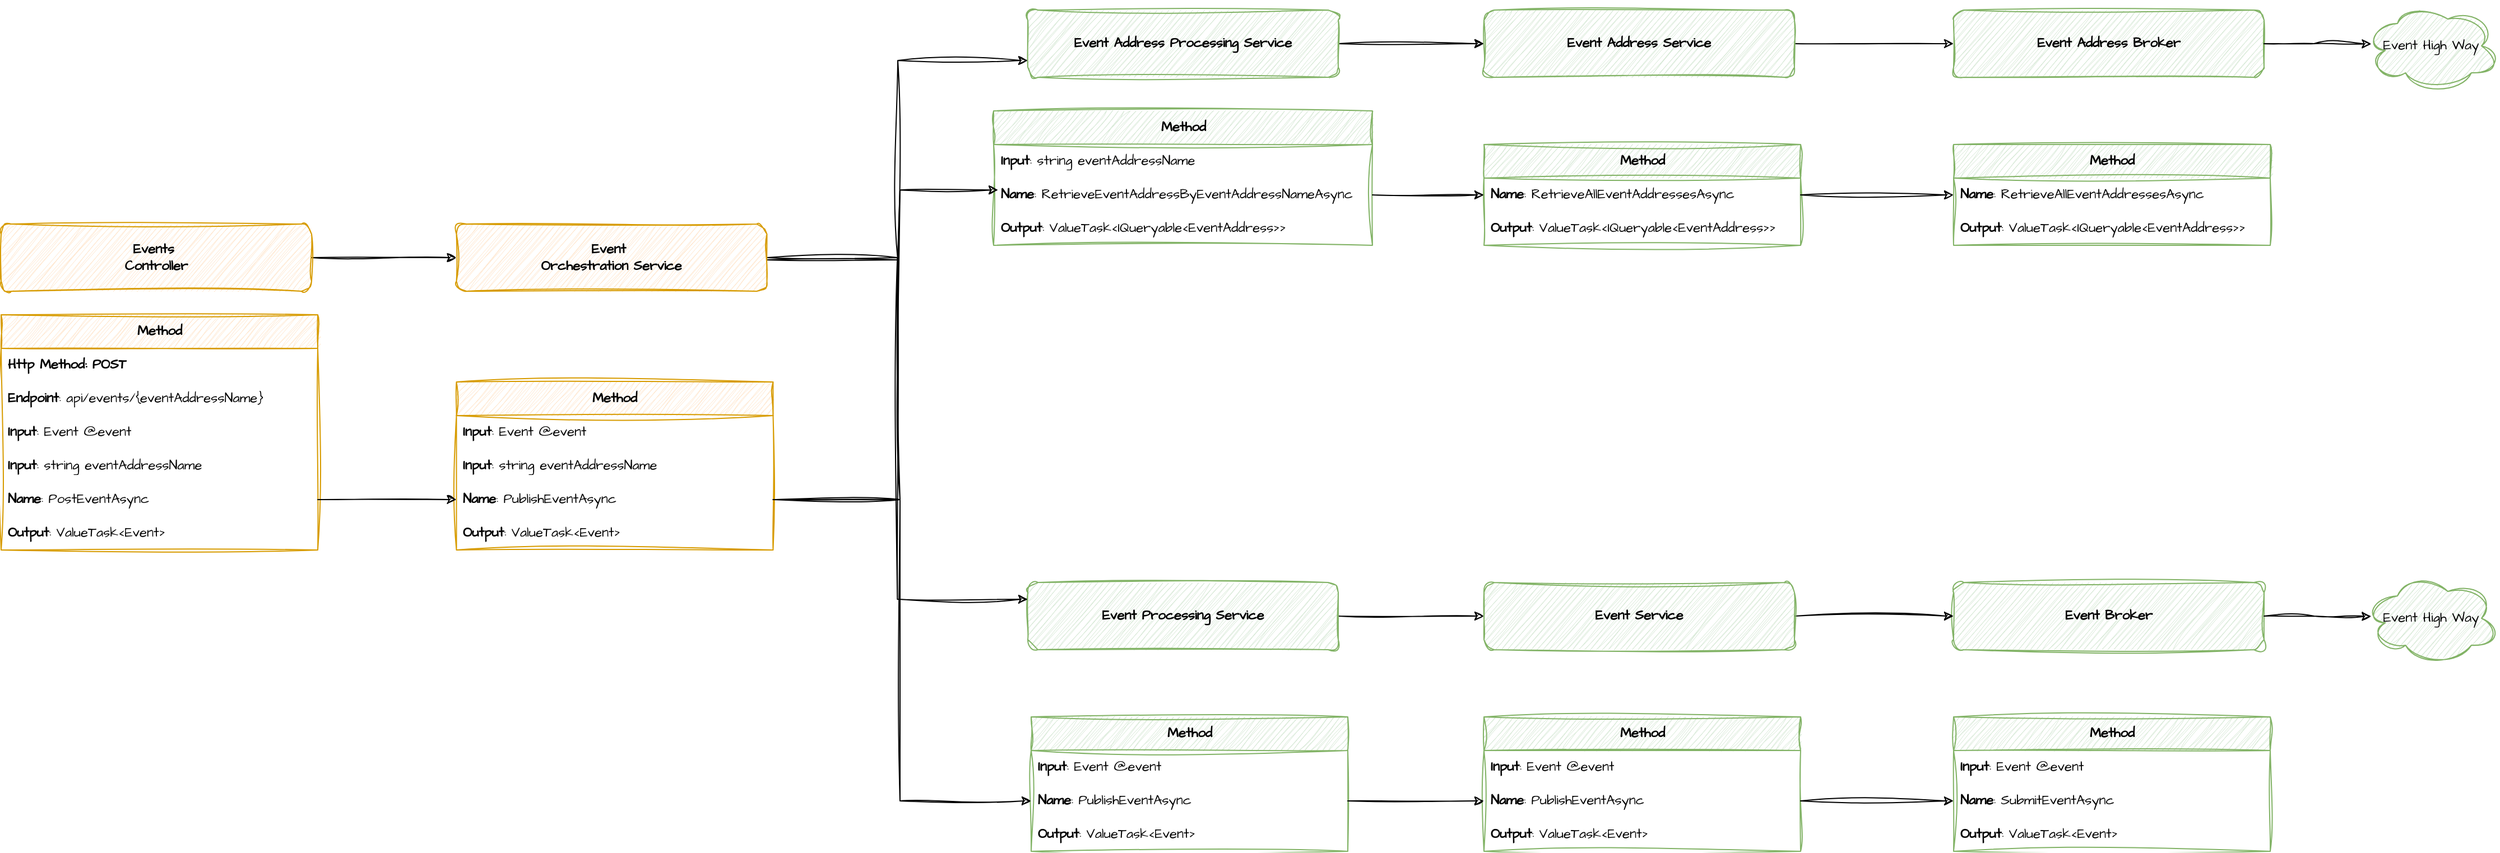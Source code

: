 <mxfile version="26.0.16" pages="2">
  <diagram name="PUBLISH EVENT WITH ADDRESS " id="5V0taa1BwFSf3j3IXEUA">
    <mxGraphModel dx="3644" dy="989" grid="0" gridSize="10" guides="1" tooltips="1" connect="1" arrows="1" fold="1" page="0" pageScale="1" pageWidth="850" pageHeight="1100" math="0" shadow="0">
      <root>
        <mxCell id="0" />
        <mxCell id="1" parent="0" />
        <mxCell id="T7dNkDbZ2iblfESCTIff-1" value="Event High Way" style="ellipse;shape=cloud;whiteSpace=wrap;html=1;sketch=1;hachureGap=4;jiggle=2;curveFitting=1;fontFamily=Architects Daughter;fontSource=https%3A%2F%2Ffonts.googleapis.com%2Fcss%3Ffamily%3DArchitects%2BDaughter;fillColor=#d5e8d4;strokeColor=#82b366;" vertex="1" parent="1">
          <mxGeometry x="1034" y="239" width="120" height="80" as="geometry" />
        </mxCell>
        <mxCell id="T7dNkDbZ2iblfESCTIff-2" value="&lt;b&gt;Event&amp;nbsp;&lt;/b&gt;&lt;b&gt;Address&lt;/b&gt;&lt;b&gt;&amp;nbsp;Broker&lt;/b&gt;" style="rounded=1;whiteSpace=wrap;html=1;sketch=1;hachureGap=4;jiggle=2;curveFitting=1;fontFamily=Architects Daughter;fontSource=https%3A%2F%2Ffonts.googleapis.com%2Fcss%3Ffamily%3DArchitects%2BDaughter;fillColor=#d5e8d4;strokeColor=#82b366;" vertex="1" parent="1">
          <mxGeometry x="668" y="247" width="277" height="60" as="geometry" />
        </mxCell>
        <mxCell id="T7dNkDbZ2iblfESCTIff-3" value="&lt;b&gt;Method&lt;/b&gt;" style="swimlane;fontStyle=0;childLayout=stackLayout;horizontal=1;startSize=30;horizontalStack=0;resizeParent=1;resizeParentMax=0;resizeLast=0;collapsible=1;marginBottom=0;whiteSpace=wrap;html=1;sketch=1;hachureGap=4;jiggle=2;curveFitting=1;fontFamily=Architects Daughter;fontSource=https%3A%2F%2Ffonts.googleapis.com%2Fcss%3Ffamily%3DArchitects%2BDaughter;fillColor=#d5e8d4;strokeColor=#82b366;" vertex="1" parent="1">
          <mxGeometry x="668" y="367" width="282.5" height="90" as="geometry" />
        </mxCell>
        <mxCell id="T7dNkDbZ2iblfESCTIff-4" value="&lt;b&gt;Name&lt;/b&gt;:&amp;nbsp;RetrieveAllEventAddressesAsync" style="text;strokeColor=none;fillColor=none;align=left;verticalAlign=middle;spacingLeft=4;spacingRight=4;overflow=hidden;points=[[0,0.5],[1,0.5]];portConstraint=eastwest;rotatable=0;whiteSpace=wrap;html=1;fontFamily=Architects Daughter;fontSource=https%3A%2F%2Ffonts.googleapis.com%2Fcss%3Ffamily%3DArchitects%2BDaughter;" vertex="1" parent="T7dNkDbZ2iblfESCTIff-3">
          <mxGeometry y="30" width="282.5" height="30" as="geometry" />
        </mxCell>
        <mxCell id="T7dNkDbZ2iblfESCTIff-5" value="&lt;b&gt;Output&lt;/b&gt;:&amp;nbsp;ValueTask&amp;lt;IQueryable&amp;lt;EventAddress&amp;gt;&amp;gt;" style="text;strokeColor=none;fillColor=none;align=left;verticalAlign=middle;spacingLeft=4;spacingRight=4;overflow=hidden;points=[[0,0.5],[1,0.5]];portConstraint=eastwest;rotatable=0;whiteSpace=wrap;html=1;fontFamily=Architects Daughter;fontSource=https%3A%2F%2Ffonts.googleapis.com%2Fcss%3Ffamily%3DArchitects%2BDaughter;" vertex="1" parent="T7dNkDbZ2iblfESCTIff-3">
          <mxGeometry y="60" width="282.5" height="30" as="geometry" />
        </mxCell>
        <mxCell id="T7dNkDbZ2iblfESCTIff-6" style="edgeStyle=orthogonalEdgeStyle;rounded=0;sketch=1;hachureGap=4;jiggle=2;curveFitting=1;orthogonalLoop=1;jettySize=auto;html=1;entryX=0.056;entryY=0.478;entryDx=0;entryDy=0;entryPerimeter=0;fontFamily=Architects Daughter;fontSource=https%3A%2F%2Ffonts.googleapis.com%2Fcss%3Ffamily%3DArchitects%2BDaughter;" edge="1" parent="1" source="T7dNkDbZ2iblfESCTIff-2" target="T7dNkDbZ2iblfESCTIff-1">
          <mxGeometry relative="1" as="geometry" />
        </mxCell>
        <mxCell id="T7dNkDbZ2iblfESCTIff-7" style="edgeStyle=orthogonalEdgeStyle;rounded=0;sketch=1;hachureGap=4;jiggle=2;curveFitting=1;orthogonalLoop=1;jettySize=auto;html=1;fontFamily=Architects Daughter;fontSource=https%3A%2F%2Ffonts.googleapis.com%2Fcss%3Ffamily%3DArchitects%2BDaughter;" edge="1" parent="1" source="T7dNkDbZ2iblfESCTIff-8" target="T7dNkDbZ2iblfESCTIff-2">
          <mxGeometry relative="1" as="geometry" />
        </mxCell>
        <mxCell id="T7dNkDbZ2iblfESCTIff-8" value="&lt;b&gt;Event Address Service&lt;/b&gt;" style="rounded=1;whiteSpace=wrap;html=1;sketch=1;hachureGap=4;jiggle=2;curveFitting=1;fontFamily=Architects Daughter;fontSource=https%3A%2F%2Ffonts.googleapis.com%2Fcss%3Ffamily%3DArchitects%2BDaughter;fillColor=#d5e8d4;strokeColor=#82b366;" vertex="1" parent="1">
          <mxGeometry x="249" y="247" width="277" height="60" as="geometry" />
        </mxCell>
        <mxCell id="T7dNkDbZ2iblfESCTIff-9" value="&lt;b&gt;Method&lt;/b&gt;" style="swimlane;fontStyle=0;childLayout=stackLayout;horizontal=1;startSize=30;horizontalStack=0;resizeParent=1;resizeParentMax=0;resizeLast=0;collapsible=1;marginBottom=0;whiteSpace=wrap;html=1;sketch=1;hachureGap=4;jiggle=2;curveFitting=1;fontFamily=Architects Daughter;fontSource=https%3A%2F%2Ffonts.googleapis.com%2Fcss%3Ffamily%3DArchitects%2BDaughter;fillColor=#d5e8d4;strokeColor=#82b366;" vertex="1" parent="1">
          <mxGeometry x="249" y="367" width="282.5" height="90" as="geometry" />
        </mxCell>
        <mxCell id="T7dNkDbZ2iblfESCTIff-10" value="&lt;b&gt;Name&lt;/b&gt;:&amp;nbsp;RetrieveAllEventAddressesAsync" style="text;strokeColor=none;fillColor=none;align=left;verticalAlign=middle;spacingLeft=4;spacingRight=4;overflow=hidden;points=[[0,0.5],[1,0.5]];portConstraint=eastwest;rotatable=0;whiteSpace=wrap;html=1;fontFamily=Architects Daughter;fontSource=https%3A%2F%2Ffonts.googleapis.com%2Fcss%3Ffamily%3DArchitects%2BDaughter;" vertex="1" parent="T7dNkDbZ2iblfESCTIff-9">
          <mxGeometry y="30" width="282.5" height="30" as="geometry" />
        </mxCell>
        <mxCell id="T7dNkDbZ2iblfESCTIff-11" value="&lt;b&gt;Output&lt;/b&gt;:&amp;nbsp;ValueTask&amp;lt;IQueryable&amp;lt;EventAddress&amp;gt;&amp;gt;" style="text;strokeColor=none;fillColor=none;align=left;verticalAlign=middle;spacingLeft=4;spacingRight=4;overflow=hidden;points=[[0,0.5],[1,0.5]];portConstraint=eastwest;rotatable=0;whiteSpace=wrap;html=1;fontFamily=Architects Daughter;fontSource=https%3A%2F%2Ffonts.googleapis.com%2Fcss%3Ffamily%3DArchitects%2BDaughter;" vertex="1" parent="T7dNkDbZ2iblfESCTIff-9">
          <mxGeometry y="60" width="282.5" height="30" as="geometry" />
        </mxCell>
        <mxCell id="T7dNkDbZ2iblfESCTIff-12" style="edgeStyle=orthogonalEdgeStyle;rounded=0;sketch=1;hachureGap=4;jiggle=2;curveFitting=1;orthogonalLoop=1;jettySize=auto;html=1;fontFamily=Architects Daughter;fontSource=https%3A%2F%2Ffonts.googleapis.com%2Fcss%3Ffamily%3DArchitects%2BDaughter;" edge="1" parent="1" source="T7dNkDbZ2iblfESCTIff-10" target="T7dNkDbZ2iblfESCTIff-4">
          <mxGeometry relative="1" as="geometry" />
        </mxCell>
        <mxCell id="T7dNkDbZ2iblfESCTIff-13" style="edgeStyle=orthogonalEdgeStyle;rounded=0;sketch=1;hachureGap=4;jiggle=2;curveFitting=1;orthogonalLoop=1;jettySize=auto;html=1;fontFamily=Architects Daughter;fontSource=https%3A%2F%2Ffonts.googleapis.com%2Fcss%3Ffamily%3DArchitects%2BDaughter;" edge="1" parent="1" source="T7dNkDbZ2iblfESCTIff-14" target="T7dNkDbZ2iblfESCTIff-8">
          <mxGeometry relative="1" as="geometry" />
        </mxCell>
        <mxCell id="T7dNkDbZ2iblfESCTIff-14" value="&lt;b&gt;Event&amp;nbsp;&lt;/b&gt;&lt;b&gt;Address Processing&lt;/b&gt;&lt;b&gt;&amp;nbsp;Service&lt;/b&gt;" style="rounded=1;whiteSpace=wrap;html=1;sketch=1;hachureGap=4;jiggle=2;curveFitting=1;fontFamily=Architects Daughter;fontSource=https%3A%2F%2Ffonts.googleapis.com%2Fcss%3Ffamily%3DArchitects%2BDaughter;fillColor=#d5e8d4;strokeColor=#82b366;" vertex="1" parent="1">
          <mxGeometry x="-158" y="247" width="277" height="60" as="geometry" />
        </mxCell>
        <mxCell id="T7dNkDbZ2iblfESCTIff-15" value="&lt;b&gt;Method&lt;/b&gt;" style="swimlane;fontStyle=0;childLayout=stackLayout;horizontal=1;startSize=30;horizontalStack=0;resizeParent=1;resizeParentMax=0;resizeLast=0;collapsible=1;marginBottom=0;whiteSpace=wrap;html=1;sketch=1;hachureGap=4;jiggle=2;curveFitting=1;fontFamily=Architects Daughter;fontSource=https%3A%2F%2Ffonts.googleapis.com%2Fcss%3Ffamily%3DArchitects%2BDaughter;fillColor=#d5e8d4;strokeColor=#82b366;" vertex="1" parent="1">
          <mxGeometry x="-188.5" y="337" width="338" height="120" as="geometry" />
        </mxCell>
        <mxCell id="T7dNkDbZ2iblfESCTIff-16" value="&lt;b&gt;Input&lt;/b&gt;: string eventAddressName" style="text;strokeColor=none;fillColor=none;align=left;verticalAlign=middle;spacingLeft=4;spacingRight=4;overflow=hidden;points=[[0,0.5],[1,0.5]];portConstraint=eastwest;rotatable=0;whiteSpace=wrap;html=1;fontFamily=Architects Daughter;fontSource=https%3A%2F%2Ffonts.googleapis.com%2Fcss%3Ffamily%3DArchitects%2BDaughter;" vertex="1" parent="T7dNkDbZ2iblfESCTIff-15">
          <mxGeometry y="30" width="338" height="30" as="geometry" />
        </mxCell>
        <mxCell id="T7dNkDbZ2iblfESCTIff-17" value="&lt;b&gt;Name&lt;/b&gt;:&amp;nbsp;RetrieveEventAddressByEventAddressNameAsync" style="text;strokeColor=none;fillColor=none;align=left;verticalAlign=middle;spacingLeft=4;spacingRight=4;overflow=hidden;points=[[0,0.5],[1,0.5]];portConstraint=eastwest;rotatable=0;whiteSpace=wrap;html=1;fontFamily=Architects Daughter;fontSource=https%3A%2F%2Ffonts.googleapis.com%2Fcss%3Ffamily%3DArchitects%2BDaughter;" vertex="1" parent="T7dNkDbZ2iblfESCTIff-15">
          <mxGeometry y="60" width="338" height="30" as="geometry" />
        </mxCell>
        <mxCell id="T7dNkDbZ2iblfESCTIff-18" value="&lt;b&gt;Output&lt;/b&gt;:&amp;nbsp;ValueTask&amp;lt;IQueryable&amp;lt;EventAddress&amp;gt;&amp;gt;" style="text;strokeColor=none;fillColor=none;align=left;verticalAlign=middle;spacingLeft=4;spacingRight=4;overflow=hidden;points=[[0,0.5],[1,0.5]];portConstraint=eastwest;rotatable=0;whiteSpace=wrap;html=1;fontFamily=Architects Daughter;fontSource=https%3A%2F%2Ffonts.googleapis.com%2Fcss%3Ffamily%3DArchitects%2BDaughter;" vertex="1" parent="T7dNkDbZ2iblfESCTIff-15">
          <mxGeometry y="90" width="338" height="30" as="geometry" />
        </mxCell>
        <mxCell id="T7dNkDbZ2iblfESCTIff-19" style="edgeStyle=orthogonalEdgeStyle;rounded=0;sketch=1;hachureGap=4;jiggle=2;curveFitting=1;orthogonalLoop=1;jettySize=auto;html=1;fontFamily=Architects Daughter;fontSource=https%3A%2F%2Ffonts.googleapis.com%2Fcss%3Ffamily%3DArchitects%2BDaughter;" edge="1" parent="1" source="T7dNkDbZ2iblfESCTIff-17" target="T7dNkDbZ2iblfESCTIff-10">
          <mxGeometry relative="1" as="geometry" />
        </mxCell>
        <mxCell id="T7dNkDbZ2iblfESCTIff-20" value="Event High Way" style="ellipse;shape=cloud;whiteSpace=wrap;html=1;sketch=1;hachureGap=4;jiggle=2;curveFitting=1;fontFamily=Architects Daughter;fontSource=https%3A%2F%2Ffonts.googleapis.com%2Fcss%3Ffamily%3DArchitects%2BDaughter;fillColor=#d5e8d4;strokeColor=#82b366;" vertex="1" parent="1">
          <mxGeometry x="1034" y="750" width="120" height="80" as="geometry" />
        </mxCell>
        <mxCell id="T7dNkDbZ2iblfESCTIff-21" value="&lt;b&gt;Event&amp;nbsp;&lt;/b&gt;&lt;b&gt;Broker&lt;/b&gt;" style="rounded=1;whiteSpace=wrap;html=1;sketch=1;hachureGap=4;jiggle=2;curveFitting=1;fontFamily=Architects Daughter;fontSource=https%3A%2F%2Ffonts.googleapis.com%2Fcss%3Ffamily%3DArchitects%2BDaughter;fillColor=#d5e8d4;strokeColor=#82b366;" vertex="1" parent="1">
          <mxGeometry x="668" y="758" width="277" height="60" as="geometry" />
        </mxCell>
        <mxCell id="T7dNkDbZ2iblfESCTIff-22" value="&lt;b&gt;Method&lt;/b&gt;" style="swimlane;fontStyle=0;childLayout=stackLayout;horizontal=1;startSize=30;horizontalStack=0;resizeParent=1;resizeParentMax=0;resizeLast=0;collapsible=1;marginBottom=0;whiteSpace=wrap;html=1;sketch=1;hachureGap=4;jiggle=2;curveFitting=1;fontFamily=Architects Daughter;fontSource=https%3A%2F%2Ffonts.googleapis.com%2Fcss%3Ffamily%3DArchitects%2BDaughter;fillColor=#d5e8d4;strokeColor=#82b366;" vertex="1" parent="1">
          <mxGeometry x="668" y="878" width="282.5" height="120" as="geometry" />
        </mxCell>
        <mxCell id="T7dNkDbZ2iblfESCTIff-23" value="&lt;b&gt;Input&lt;/b&gt;:&amp;nbsp;Event @event" style="text;strokeColor=none;fillColor=none;align=left;verticalAlign=middle;spacingLeft=4;spacingRight=4;overflow=hidden;points=[[0,0.5],[1,0.5]];portConstraint=eastwest;rotatable=0;whiteSpace=wrap;html=1;fontFamily=Architects Daughter;fontSource=https%3A%2F%2Ffonts.googleapis.com%2Fcss%3Ffamily%3DArchitects%2BDaughter;" vertex="1" parent="T7dNkDbZ2iblfESCTIff-22">
          <mxGeometry y="30" width="282.5" height="30" as="geometry" />
        </mxCell>
        <mxCell id="T7dNkDbZ2iblfESCTIff-24" value="&lt;b&gt;Name&lt;/b&gt;:&amp;nbsp;SubmitEventAsync" style="text;strokeColor=none;fillColor=none;align=left;verticalAlign=middle;spacingLeft=4;spacingRight=4;overflow=hidden;points=[[0,0.5],[1,0.5]];portConstraint=eastwest;rotatable=0;whiteSpace=wrap;html=1;fontFamily=Architects Daughter;fontSource=https%3A%2F%2Ffonts.googleapis.com%2Fcss%3Ffamily%3DArchitects%2BDaughter;" vertex="1" parent="T7dNkDbZ2iblfESCTIff-22">
          <mxGeometry y="60" width="282.5" height="30" as="geometry" />
        </mxCell>
        <mxCell id="T7dNkDbZ2iblfESCTIff-25" value="&lt;b&gt;Output&lt;/b&gt;:&amp;nbsp;ValueTask&amp;lt;Event&amp;gt;" style="text;strokeColor=none;fillColor=none;align=left;verticalAlign=middle;spacingLeft=4;spacingRight=4;overflow=hidden;points=[[0,0.5],[1,0.5]];portConstraint=eastwest;rotatable=0;whiteSpace=wrap;html=1;fontFamily=Architects Daughter;fontSource=https%3A%2F%2Ffonts.googleapis.com%2Fcss%3Ffamily%3DArchitects%2BDaughter;" vertex="1" parent="T7dNkDbZ2iblfESCTIff-22">
          <mxGeometry y="90" width="282.5" height="30" as="geometry" />
        </mxCell>
        <mxCell id="T7dNkDbZ2iblfESCTIff-26" style="edgeStyle=orthogonalEdgeStyle;rounded=0;sketch=1;hachureGap=4;jiggle=2;curveFitting=1;orthogonalLoop=1;jettySize=auto;html=1;entryX=0.056;entryY=0.478;entryDx=0;entryDy=0;entryPerimeter=0;fontFamily=Architects Daughter;fontSource=https%3A%2F%2Ffonts.googleapis.com%2Fcss%3Ffamily%3DArchitects%2BDaughter;" edge="1" parent="1" source="T7dNkDbZ2iblfESCTIff-21" target="T7dNkDbZ2iblfESCTIff-20">
          <mxGeometry relative="1" as="geometry" />
        </mxCell>
        <mxCell id="T7dNkDbZ2iblfESCTIff-27" style="edgeStyle=orthogonalEdgeStyle;rounded=0;sketch=1;hachureGap=4;jiggle=2;curveFitting=1;orthogonalLoop=1;jettySize=auto;html=1;fontFamily=Architects Daughter;fontSource=https%3A%2F%2Ffonts.googleapis.com%2Fcss%3Ffamily%3DArchitects%2BDaughter;" edge="1" parent="1" source="T7dNkDbZ2iblfESCTIff-28" target="T7dNkDbZ2iblfESCTIff-21">
          <mxGeometry relative="1" as="geometry" />
        </mxCell>
        <mxCell id="T7dNkDbZ2iblfESCTIff-28" value="&lt;b&gt;Event Service&lt;/b&gt;" style="rounded=1;whiteSpace=wrap;html=1;sketch=1;hachureGap=4;jiggle=2;curveFitting=1;fontFamily=Architects Daughter;fontSource=https%3A%2F%2Ffonts.googleapis.com%2Fcss%3Ffamily%3DArchitects%2BDaughter;fillColor=#d5e8d4;strokeColor=#82b366;" vertex="1" parent="1">
          <mxGeometry x="249" y="758" width="277" height="60" as="geometry" />
        </mxCell>
        <mxCell id="T7dNkDbZ2iblfESCTIff-29" value="&lt;b&gt;Method&lt;/b&gt;" style="swimlane;fontStyle=0;childLayout=stackLayout;horizontal=1;startSize=30;horizontalStack=0;resizeParent=1;resizeParentMax=0;resizeLast=0;collapsible=1;marginBottom=0;whiteSpace=wrap;html=1;sketch=1;hachureGap=4;jiggle=2;curveFitting=1;fontFamily=Architects Daughter;fontSource=https%3A%2F%2Ffonts.googleapis.com%2Fcss%3Ffamily%3DArchitects%2BDaughter;fillColor=#d5e8d4;strokeColor=#82b366;" vertex="1" parent="1">
          <mxGeometry x="249" y="878" width="282.5" height="120" as="geometry" />
        </mxCell>
        <mxCell id="T7dNkDbZ2iblfESCTIff-30" value="&lt;b&gt;Input&lt;/b&gt;:&amp;nbsp;Event @event" style="text;strokeColor=none;fillColor=none;align=left;verticalAlign=middle;spacingLeft=4;spacingRight=4;overflow=hidden;points=[[0,0.5],[1,0.5]];portConstraint=eastwest;rotatable=0;whiteSpace=wrap;html=1;fontFamily=Architects Daughter;fontSource=https%3A%2F%2Ffonts.googleapis.com%2Fcss%3Ffamily%3DArchitects%2BDaughter;" vertex="1" parent="T7dNkDbZ2iblfESCTIff-29">
          <mxGeometry y="30" width="282.5" height="30" as="geometry" />
        </mxCell>
        <mxCell id="T7dNkDbZ2iblfESCTIff-31" value="&lt;b&gt;Name&lt;/b&gt;: PublishEventAsync" style="text;strokeColor=none;fillColor=none;align=left;verticalAlign=middle;spacingLeft=4;spacingRight=4;overflow=hidden;points=[[0,0.5],[1,0.5]];portConstraint=eastwest;rotatable=0;whiteSpace=wrap;html=1;fontFamily=Architects Daughter;fontSource=https%3A%2F%2Ffonts.googleapis.com%2Fcss%3Ffamily%3DArchitects%2BDaughter;" vertex="1" parent="T7dNkDbZ2iblfESCTIff-29">
          <mxGeometry y="60" width="282.5" height="30" as="geometry" />
        </mxCell>
        <mxCell id="T7dNkDbZ2iblfESCTIff-32" value="&lt;b&gt;Output&lt;/b&gt;: ValueTask&amp;lt;Event&amp;gt;" style="text;strokeColor=none;fillColor=none;align=left;verticalAlign=middle;spacingLeft=4;spacingRight=4;overflow=hidden;points=[[0,0.5],[1,0.5]];portConstraint=eastwest;rotatable=0;whiteSpace=wrap;html=1;fontFamily=Architects Daughter;fontSource=https%3A%2F%2Ffonts.googleapis.com%2Fcss%3Ffamily%3DArchitects%2BDaughter;" vertex="1" parent="T7dNkDbZ2iblfESCTIff-29">
          <mxGeometry y="90" width="282.5" height="30" as="geometry" />
        </mxCell>
        <mxCell id="T7dNkDbZ2iblfESCTIff-33" style="edgeStyle=orthogonalEdgeStyle;rounded=0;sketch=1;hachureGap=4;jiggle=2;curveFitting=1;orthogonalLoop=1;jettySize=auto;html=1;fontFamily=Architects Daughter;fontSource=https%3A%2F%2Ffonts.googleapis.com%2Fcss%3Ffamily%3DArchitects%2BDaughter;" edge="1" parent="1" source="T7dNkDbZ2iblfESCTIff-31" target="T7dNkDbZ2iblfESCTIff-24">
          <mxGeometry relative="1" as="geometry" />
        </mxCell>
        <mxCell id="T7dNkDbZ2iblfESCTIff-34" style="edgeStyle=orthogonalEdgeStyle;rounded=0;sketch=1;hachureGap=4;jiggle=2;curveFitting=1;orthogonalLoop=1;jettySize=auto;html=1;fontFamily=Architects Daughter;fontSource=https%3A%2F%2Ffonts.googleapis.com%2Fcss%3Ffamily%3DArchitects%2BDaughter;" edge="1" parent="1" source="T7dNkDbZ2iblfESCTIff-35" target="T7dNkDbZ2iblfESCTIff-28">
          <mxGeometry relative="1" as="geometry" />
        </mxCell>
        <mxCell id="T7dNkDbZ2iblfESCTIff-35" value="&lt;b&gt;Event&amp;nbsp;&lt;/b&gt;&lt;b&gt;Processing&lt;/b&gt;&lt;b&gt;&amp;nbsp;Service&lt;/b&gt;" style="rounded=1;whiteSpace=wrap;html=1;sketch=1;hachureGap=4;jiggle=2;curveFitting=1;fontFamily=Architects Daughter;fontSource=https%3A%2F%2Ffonts.googleapis.com%2Fcss%3Ffamily%3DArchitects%2BDaughter;fillColor=#d5e8d4;strokeColor=#82b366;" vertex="1" parent="1">
          <mxGeometry x="-158" y="758" width="277" height="60" as="geometry" />
        </mxCell>
        <mxCell id="T7dNkDbZ2iblfESCTIff-36" value="&lt;b&gt;Method&lt;/b&gt;" style="swimlane;fontStyle=0;childLayout=stackLayout;horizontal=1;startSize=30;horizontalStack=0;resizeParent=1;resizeParentMax=0;resizeLast=0;collapsible=1;marginBottom=0;whiteSpace=wrap;html=1;sketch=1;hachureGap=4;jiggle=2;curveFitting=1;fontFamily=Architects Daughter;fontSource=https%3A%2F%2Ffonts.googleapis.com%2Fcss%3Ffamily%3DArchitects%2BDaughter;fillColor=#d5e8d4;strokeColor=#82b366;" vertex="1" parent="1">
          <mxGeometry x="-155" y="878" width="282.5" height="120" as="geometry" />
        </mxCell>
        <mxCell id="T7dNkDbZ2iblfESCTIff-37" value="&lt;b&gt;Input&lt;/b&gt;:&amp;nbsp;Event @event" style="text;strokeColor=none;fillColor=none;align=left;verticalAlign=middle;spacingLeft=4;spacingRight=4;overflow=hidden;points=[[0,0.5],[1,0.5]];portConstraint=eastwest;rotatable=0;whiteSpace=wrap;html=1;fontFamily=Architects Daughter;fontSource=https%3A%2F%2Ffonts.googleapis.com%2Fcss%3Ffamily%3DArchitects%2BDaughter;" vertex="1" parent="T7dNkDbZ2iblfESCTIff-36">
          <mxGeometry y="30" width="282.5" height="30" as="geometry" />
        </mxCell>
        <mxCell id="T7dNkDbZ2iblfESCTIff-38" value="&lt;b&gt;Name&lt;/b&gt;: PublishEventAsync" style="text;strokeColor=none;fillColor=none;align=left;verticalAlign=middle;spacingLeft=4;spacingRight=4;overflow=hidden;points=[[0,0.5],[1,0.5]];portConstraint=eastwest;rotatable=0;whiteSpace=wrap;html=1;fontFamily=Architects Daughter;fontSource=https%3A%2F%2Ffonts.googleapis.com%2Fcss%3Ffamily%3DArchitects%2BDaughter;" vertex="1" parent="T7dNkDbZ2iblfESCTIff-36">
          <mxGeometry y="60" width="282.5" height="30" as="geometry" />
        </mxCell>
        <mxCell id="T7dNkDbZ2iblfESCTIff-39" value="&lt;b&gt;Output&lt;/b&gt;: ValueTask&amp;lt;Event&amp;gt;" style="text;strokeColor=none;fillColor=none;align=left;verticalAlign=middle;spacingLeft=4;spacingRight=4;overflow=hidden;points=[[0,0.5],[1,0.5]];portConstraint=eastwest;rotatable=0;whiteSpace=wrap;html=1;fontFamily=Architects Daughter;fontSource=https%3A%2F%2Ffonts.googleapis.com%2Fcss%3Ffamily%3DArchitects%2BDaughter;" vertex="1" parent="T7dNkDbZ2iblfESCTIff-36">
          <mxGeometry y="90" width="282.5" height="30" as="geometry" />
        </mxCell>
        <mxCell id="T7dNkDbZ2iblfESCTIff-40" style="edgeStyle=orthogonalEdgeStyle;rounded=0;sketch=1;hachureGap=4;jiggle=2;curveFitting=1;orthogonalLoop=1;jettySize=auto;html=1;fontFamily=Architects Daughter;fontSource=https%3A%2F%2Ffonts.googleapis.com%2Fcss%3Ffamily%3DArchitects%2BDaughter;" edge="1" parent="1" source="T7dNkDbZ2iblfESCTIff-38" target="T7dNkDbZ2iblfESCTIff-31">
          <mxGeometry relative="1" as="geometry" />
        </mxCell>
        <mxCell id="T7dNkDbZ2iblfESCTIff-41" style="edgeStyle=orthogonalEdgeStyle;rounded=0;sketch=1;hachureGap=4;jiggle=2;curveFitting=1;orthogonalLoop=1;jettySize=auto;html=1;entryX=0;entryY=0.75;entryDx=0;entryDy=0;fontFamily=Architects Daughter;fontSource=https%3A%2F%2Ffonts.googleapis.com%2Fcss%3Ffamily%3DArchitects%2BDaughter;" edge="1" parent="1" source="T7dNkDbZ2iblfESCTIff-43" target="T7dNkDbZ2iblfESCTIff-14">
          <mxGeometry relative="1" as="geometry">
            <Array as="points">
              <mxPoint x="-274" y="470" />
              <mxPoint x="-274" y="292" />
            </Array>
          </mxGeometry>
        </mxCell>
        <mxCell id="T7dNkDbZ2iblfESCTIff-42" style="edgeStyle=orthogonalEdgeStyle;rounded=0;sketch=1;hachureGap=4;jiggle=2;curveFitting=1;orthogonalLoop=1;jettySize=auto;html=1;entryX=0;entryY=0.25;entryDx=0;entryDy=0;fontFamily=Architects Daughter;fontSource=https%3A%2F%2Ffonts.googleapis.com%2Fcss%3Ffamily%3DArchitects%2BDaughter;" edge="1" parent="1" source="T7dNkDbZ2iblfESCTIff-43" target="T7dNkDbZ2iblfESCTIff-35">
          <mxGeometry relative="1" as="geometry" />
        </mxCell>
        <mxCell id="T7dNkDbZ2iblfESCTIff-43" value="&lt;b&gt;Event&amp;nbsp;&lt;/b&gt;&lt;div&gt;&lt;b&gt;Orchestration Service&lt;/b&gt;&lt;/div&gt;" style="rounded=1;whiteSpace=wrap;html=1;sketch=1;hachureGap=4;jiggle=2;curveFitting=1;fontFamily=Architects Daughter;fontSource=https%3A%2F%2Ffonts.googleapis.com%2Fcss%3Ffamily%3DArchitects%2BDaughter;fillColor=#ffe6cc;strokeColor=#d79b00;" vertex="1" parent="1">
          <mxGeometry x="-667.75" y="438" width="277" height="60" as="geometry" />
        </mxCell>
        <mxCell id="T7dNkDbZ2iblfESCTIff-44" value="&lt;b&gt;Method&lt;/b&gt;" style="swimlane;fontStyle=0;childLayout=stackLayout;horizontal=1;startSize=30;horizontalStack=0;resizeParent=1;resizeParentMax=0;resizeLast=0;collapsible=1;marginBottom=0;whiteSpace=wrap;html=1;sketch=1;hachureGap=4;jiggle=2;curveFitting=1;fontFamily=Architects Daughter;fontSource=https%3A%2F%2Ffonts.googleapis.com%2Fcss%3Ffamily%3DArchitects%2BDaughter;fillColor=#ffe6cc;strokeColor=#d79b00;" vertex="1" parent="1">
          <mxGeometry x="-667.75" y="579" width="282.5" height="150" as="geometry" />
        </mxCell>
        <mxCell id="T7dNkDbZ2iblfESCTIff-45" value="&lt;b&gt;Input&lt;/b&gt;:&amp;nbsp;Event @event" style="text;align=left;verticalAlign=middle;spacingLeft=4;spacingRight=4;overflow=hidden;points=[[0,0.5],[1,0.5]];portConstraint=eastwest;rotatable=0;whiteSpace=wrap;html=1;fontFamily=Architects Daughter;fontSource=https%3A%2F%2Ffonts.googleapis.com%2Fcss%3Ffamily%3DArchitects%2BDaughter;" vertex="1" parent="T7dNkDbZ2iblfESCTIff-44">
          <mxGeometry y="30" width="282.5" height="30" as="geometry" />
        </mxCell>
        <mxCell id="T7dNkDbZ2iblfESCTIff-46" value="&lt;b&gt;Input&lt;/b&gt;: string eventAddressName" style="text;strokeColor=none;fillColor=none;align=left;verticalAlign=middle;spacingLeft=4;spacingRight=4;overflow=hidden;points=[[0,0.5],[1,0.5]];portConstraint=eastwest;rotatable=0;whiteSpace=wrap;html=1;fontFamily=Architects Daughter;fontSource=https%3A%2F%2Ffonts.googleapis.com%2Fcss%3Ffamily%3DArchitects%2BDaughter;" vertex="1" parent="T7dNkDbZ2iblfESCTIff-44">
          <mxGeometry y="60" width="282.5" height="30" as="geometry" />
        </mxCell>
        <mxCell id="T7dNkDbZ2iblfESCTIff-47" value="&lt;b&gt;Name&lt;/b&gt;: PublishEventAsync" style="text;strokeColor=none;fillColor=none;align=left;verticalAlign=middle;spacingLeft=4;spacingRight=4;overflow=hidden;points=[[0,0.5],[1,0.5]];portConstraint=eastwest;rotatable=0;whiteSpace=wrap;html=1;fontFamily=Architects Daughter;fontSource=https%3A%2F%2Ffonts.googleapis.com%2Fcss%3Ffamily%3DArchitects%2BDaughter;" vertex="1" parent="T7dNkDbZ2iblfESCTIff-44">
          <mxGeometry y="90" width="282.5" height="30" as="geometry" />
        </mxCell>
        <mxCell id="T7dNkDbZ2iblfESCTIff-48" value="&lt;b&gt;Output&lt;/b&gt;: ValueTask&amp;lt;Event&amp;gt;" style="text;strokeColor=none;fillColor=none;align=left;verticalAlign=middle;spacingLeft=4;spacingRight=4;overflow=hidden;points=[[0,0.5],[1,0.5]];portConstraint=eastwest;rotatable=0;whiteSpace=wrap;html=1;fontFamily=Architects Daughter;fontSource=https%3A%2F%2Ffonts.googleapis.com%2Fcss%3Ffamily%3DArchitects%2BDaughter;" vertex="1" parent="T7dNkDbZ2iblfESCTIff-44">
          <mxGeometry y="120" width="282.5" height="30" as="geometry" />
        </mxCell>
        <mxCell id="T7dNkDbZ2iblfESCTIff-49" style="edgeStyle=orthogonalEdgeStyle;rounded=0;sketch=1;hachureGap=4;jiggle=2;curveFitting=1;orthogonalLoop=1;jettySize=auto;html=1;entryX=0.012;entryY=0.353;entryDx=0;entryDy=0;entryPerimeter=0;fontFamily=Architects Daughter;fontSource=https%3A%2F%2Ffonts.googleapis.com%2Fcss%3Ffamily%3DArchitects%2BDaughter;" edge="1" parent="1" source="T7dNkDbZ2iblfESCTIff-47" target="T7dNkDbZ2iblfESCTIff-17">
          <mxGeometry relative="1" as="geometry">
            <Array as="points">
              <mxPoint x="-272" y="684" />
              <mxPoint x="-272" y="408" />
            </Array>
          </mxGeometry>
        </mxCell>
        <mxCell id="T7dNkDbZ2iblfESCTIff-50" style="edgeStyle=orthogonalEdgeStyle;rounded=0;sketch=1;hachureGap=4;jiggle=2;curveFitting=1;orthogonalLoop=1;jettySize=auto;html=1;fontFamily=Architects Daughter;fontSource=https%3A%2F%2Ffonts.googleapis.com%2Fcss%3Ffamily%3DArchitects%2BDaughter;" edge="1" parent="1" source="T7dNkDbZ2iblfESCTIff-51" target="T7dNkDbZ2iblfESCTIff-43">
          <mxGeometry relative="1" as="geometry" />
        </mxCell>
        <mxCell id="T7dNkDbZ2iblfESCTIff-51" value="&lt;b&gt;Events&amp;nbsp;&lt;/b&gt;&lt;div&gt;&lt;b&gt;Controller&lt;/b&gt;&lt;/div&gt;" style="rounded=1;whiteSpace=wrap;html=1;sketch=1;hachureGap=4;jiggle=2;curveFitting=1;fontFamily=Architects Daughter;fontSource=https%3A%2F%2Ffonts.googleapis.com%2Fcss%3Ffamily%3DArchitects%2BDaughter;fillColor=#ffe6cc;strokeColor=#d79b00;" vertex="1" parent="1">
          <mxGeometry x="-1074" y="438" width="277" height="60" as="geometry" />
        </mxCell>
        <mxCell id="T7dNkDbZ2iblfESCTIff-52" value="&lt;b&gt;Method&lt;/b&gt;" style="swimlane;fontStyle=0;childLayout=stackLayout;horizontal=1;startSize=30;horizontalStack=0;resizeParent=1;resizeParentMax=0;resizeLast=0;collapsible=1;marginBottom=0;whiteSpace=wrap;html=1;sketch=1;hachureGap=4;jiggle=2;curveFitting=1;fontFamily=Architects Daughter;fontSource=https%3A%2F%2Ffonts.googleapis.com%2Fcss%3Ffamily%3DArchitects%2BDaughter;fillColor=#ffe6cc;strokeColor=#d79b00;" vertex="1" parent="1">
          <mxGeometry x="-1074" y="519" width="282.5" height="210" as="geometry" />
        </mxCell>
        <mxCell id="T7dNkDbZ2iblfESCTIff-53" value="&lt;b&gt;Http Method: POST&lt;/b&gt;" style="text;strokeColor=none;fillColor=none;align=left;verticalAlign=middle;spacingLeft=4;spacingRight=4;overflow=hidden;points=[[0,0.5],[1,0.5]];portConstraint=eastwest;rotatable=0;whiteSpace=wrap;html=1;fontFamily=Architects Daughter;fontSource=https%3A%2F%2Ffonts.googleapis.com%2Fcss%3Ffamily%3DArchitects%2BDaughter;" vertex="1" parent="T7dNkDbZ2iblfESCTIff-52">
          <mxGeometry y="30" width="282.5" height="30" as="geometry" />
        </mxCell>
        <mxCell id="T7dNkDbZ2iblfESCTIff-54" value="&lt;b&gt;Endpoint&lt;/b&gt;:&amp;nbsp;api/events/{eventAddressName}" style="text;strokeColor=none;fillColor=none;align=left;verticalAlign=middle;spacingLeft=4;spacingRight=4;overflow=hidden;points=[[0,0.5],[1,0.5]];portConstraint=eastwest;rotatable=0;whiteSpace=wrap;html=1;fontFamily=Architects Daughter;fontSource=https%3A%2F%2Ffonts.googleapis.com%2Fcss%3Ffamily%3DArchitects%2BDaughter;" vertex="1" parent="T7dNkDbZ2iblfESCTIff-52">
          <mxGeometry y="60" width="282.5" height="30" as="geometry" />
        </mxCell>
        <mxCell id="T7dNkDbZ2iblfESCTIff-55" value="&lt;b&gt;Input&lt;/b&gt;:&amp;nbsp;Event @event" style="text;strokeColor=none;fillColor=none;align=left;verticalAlign=middle;spacingLeft=4;spacingRight=4;overflow=hidden;points=[[0,0.5],[1,0.5]];portConstraint=eastwest;rotatable=0;whiteSpace=wrap;html=1;fontFamily=Architects Daughter;fontSource=https%3A%2F%2Ffonts.googleapis.com%2Fcss%3Ffamily%3DArchitects%2BDaughter;" vertex="1" parent="T7dNkDbZ2iblfESCTIff-52">
          <mxGeometry y="90" width="282.5" height="30" as="geometry" />
        </mxCell>
        <mxCell id="T7dNkDbZ2iblfESCTIff-56" value="&lt;b&gt;Input&lt;/b&gt;: string eventAddressName" style="text;strokeColor=none;fillColor=none;align=left;verticalAlign=middle;spacingLeft=4;spacingRight=4;overflow=hidden;points=[[0,0.5],[1,0.5]];portConstraint=eastwest;rotatable=0;whiteSpace=wrap;html=1;fontFamily=Architects Daughter;fontSource=https%3A%2F%2Ffonts.googleapis.com%2Fcss%3Ffamily%3DArchitects%2BDaughter;" vertex="1" parent="T7dNkDbZ2iblfESCTIff-52">
          <mxGeometry y="120" width="282.5" height="30" as="geometry" />
        </mxCell>
        <mxCell id="T7dNkDbZ2iblfESCTIff-57" value="&lt;b&gt;Name&lt;/b&gt;: PostEventAsync" style="text;strokeColor=none;fillColor=none;align=left;verticalAlign=middle;spacingLeft=4;spacingRight=4;overflow=hidden;points=[[0,0.5],[1,0.5]];portConstraint=eastwest;rotatable=0;whiteSpace=wrap;html=1;fontFamily=Architects Daughter;fontSource=https%3A%2F%2Ffonts.googleapis.com%2Fcss%3Ffamily%3DArchitects%2BDaughter;" vertex="1" parent="T7dNkDbZ2iblfESCTIff-52">
          <mxGeometry y="150" width="282.5" height="30" as="geometry" />
        </mxCell>
        <mxCell id="T7dNkDbZ2iblfESCTIff-58" value="&lt;b&gt;Output&lt;/b&gt;: ValueTask&amp;lt;Event&amp;gt;" style="text;strokeColor=none;fillColor=none;align=left;verticalAlign=middle;spacingLeft=4;spacingRight=4;overflow=hidden;points=[[0,0.5],[1,0.5]];portConstraint=eastwest;rotatable=0;whiteSpace=wrap;html=1;fontFamily=Architects Daughter;fontSource=https%3A%2F%2Ffonts.googleapis.com%2Fcss%3Ffamily%3DArchitects%2BDaughter;" vertex="1" parent="T7dNkDbZ2iblfESCTIff-52">
          <mxGeometry y="180" width="282.5" height="30" as="geometry" />
        </mxCell>
        <mxCell id="T7dNkDbZ2iblfESCTIff-59" style="edgeStyle=orthogonalEdgeStyle;rounded=0;sketch=1;hachureGap=4;jiggle=2;curveFitting=1;orthogonalLoop=1;jettySize=auto;html=1;entryX=0;entryY=0.5;entryDx=0;entryDy=0;fontFamily=Architects Daughter;fontSource=https%3A%2F%2Ffonts.googleapis.com%2Fcss%3Ffamily%3DArchitects%2BDaughter;" edge="1" parent="1" source="T7dNkDbZ2iblfESCTIff-47" target="T7dNkDbZ2iblfESCTIff-38">
          <mxGeometry relative="1" as="geometry">
            <Array as="points">
              <mxPoint x="-272" y="684" />
              <mxPoint x="-272" y="953" />
            </Array>
          </mxGeometry>
        </mxCell>
        <mxCell id="T7dNkDbZ2iblfESCTIff-60" style="edgeStyle=orthogonalEdgeStyle;rounded=0;sketch=1;hachureGap=4;jiggle=2;curveFitting=1;orthogonalLoop=1;jettySize=auto;html=1;entryX=0;entryY=0.5;entryDx=0;entryDy=0;fontFamily=Architects Daughter;fontSource=https%3A%2F%2Ffonts.googleapis.com%2Fcss%3Ffamily%3DArchitects%2BDaughter;" edge="1" parent="1" source="T7dNkDbZ2iblfESCTIff-57" target="T7dNkDbZ2iblfESCTIff-47">
          <mxGeometry relative="1" as="geometry" />
        </mxCell>
      </root>
    </mxGraphModel>
  </diagram>
  <diagram id="a2Jd_PqlOcwajbkrq8jE" name="EVENT HIGH WAY GET SCHEDULED AND FIRE EVEN">
    <mxGraphModel dx="7585" dy="1945" grid="0" gridSize="10" guides="1" tooltips="1" connect="1" arrows="1" fold="1" page="0" pageScale="1" pageWidth="850" pageHeight="1100" math="0" shadow="0">
      <root>
        <mxCell id="0" />
        <mxCell id="1" parent="0" />
        <mxCell id="FA8KWoSLawHVOwrC-pEc-1" value="EventV2" style="swimlane;fontStyle=0;childLayout=stackLayout;horizontal=1;startSize=30;horizontalStack=0;resizeParent=1;resizeParentMax=0;resizeLast=0;collapsible=1;marginBottom=0;whiteSpace=wrap;html=1;sketch=1;hachureGap=4;jiggle=2;curveFitting=1;fontFamily=Architects Daughter;fontSource=https%3A%2F%2Ffonts.googleapis.com%2Fcss%3Ffamily%3DArchitects%2BDaughter;" parent="1" vertex="1">
          <mxGeometry x="-690" y="847" width="275" height="300" as="geometry" />
        </mxCell>
        <mxCell id="FA8KWoSLawHVOwrC-pEc-2" value="Guid Id" style="text;strokeColor=none;fillColor=none;align=left;verticalAlign=middle;spacingLeft=4;spacingRight=4;overflow=hidden;points=[[0,0.5],[1,0.5]];portConstraint=eastwest;rotatable=0;whiteSpace=wrap;html=1;fontFamily=Architects Daughter;fontSource=https%3A%2F%2Ffonts.googleapis.com%2Fcss%3Ffamily%3DArchitects%2BDaughter;" parent="FA8KWoSLawHVOwrC-pEc-1" vertex="1">
          <mxGeometry y="30" width="275" height="30" as="geometry" />
        </mxCell>
        <mxCell id="FA8KWoSLawHVOwrC-pEc-3" value="string Content" style="text;strokeColor=none;fillColor=none;align=left;verticalAlign=middle;spacingLeft=4;spacingRight=4;overflow=hidden;points=[[0,0.5],[1,0.5]];portConstraint=eastwest;rotatable=0;whiteSpace=wrap;html=1;fontFamily=Architects Daughter;fontSource=https%3A%2F%2Ffonts.googleapis.com%2Fcss%3Ffamily%3DArchitects%2BDaughter;" parent="FA8KWoSLawHVOwrC-pEc-1" vertex="1">
          <mxGeometry y="60" width="275" height="30" as="geometry" />
        </mxCell>
        <mxCell id="FA8KWoSLawHVOwrC-pEc-10" value="EventType Type - Immediate | Sceduled&amp;nbsp;" style="text;strokeColor=#b85450;fillColor=#f8cecc;align=left;verticalAlign=middle;spacingLeft=4;spacingRight=4;overflow=hidden;points=[[0,0.5],[1,0.5]];portConstraint=eastwest;rotatable=0;whiteSpace=wrap;html=1;fontFamily=Architects Daughter;fontSource=https%3A%2F%2Ffonts.googleapis.com%2Fcss%3Ffamily%3DArchitects%2BDaughter;" parent="FA8KWoSLawHVOwrC-pEc-1" vertex="1">
          <mxGeometry y="90" width="275" height="30" as="geometry" />
        </mxCell>
        <mxCell id="FA8KWoSLawHVOwrC-pEc-4" value="DateTimeOffset CreatedDate" style="text;strokeColor=none;fillColor=none;align=left;verticalAlign=middle;spacingLeft=4;spacingRight=4;overflow=hidden;points=[[0,0.5],[1,0.5]];portConstraint=eastwest;rotatable=0;whiteSpace=wrap;html=1;fontFamily=Architects Daughter;fontSource=https%3A%2F%2Ffonts.googleapis.com%2Fcss%3Ffamily%3DArchitects%2BDaughter;" parent="FA8KWoSLawHVOwrC-pEc-1" vertex="1">
          <mxGeometry y="120" width="275" height="30" as="geometry" />
        </mxCell>
        <mxCell id="FA8KWoSLawHVOwrC-pEc-5" value="DateTimeOffset UpdatedDate" style="text;strokeColor=none;fillColor=none;align=left;verticalAlign=middle;spacingLeft=4;spacingRight=4;overflow=hidden;points=[[0,0.5],[1,0.5]];portConstraint=eastwest;rotatable=0;whiteSpace=wrap;html=1;fontFamily=Architects Daughter;fontSource=https%3A%2F%2Ffonts.googleapis.com%2Fcss%3Ffamily%3DArchitects%2BDaughter;" parent="FA8KWoSLawHVOwrC-pEc-1" vertex="1">
          <mxGeometry y="150" width="275" height="30" as="geometry" />
        </mxCell>
        <mxCell id="FA8KWoSLawHVOwrC-pEc-6" value="DateTimeOffset? ScheduledDate" style="text;strokeColor=#b85450;fillColor=#f8cecc;align=left;verticalAlign=middle;spacingLeft=4;spacingRight=4;overflow=hidden;points=[[0,0.5],[1,0.5]];portConstraint=eastwest;rotatable=0;whiteSpace=wrap;html=1;fontFamily=Architects Daughter;fontSource=https%3A%2F%2Ffonts.googleapis.com%2Fcss%3Ffamily%3DArchitects%2BDaughter;" parent="FA8KWoSLawHVOwrC-pEc-1" vertex="1">
          <mxGeometry y="180" width="275" height="30" as="geometry" />
        </mxCell>
        <mxCell id="FA8KWoSLawHVOwrC-pEc-7" value="Guid EventAddressId" style="text;strokeColor=none;fillColor=none;align=left;verticalAlign=middle;spacingLeft=4;spacingRight=4;overflow=hidden;points=[[0,0.5],[1,0.5]];portConstraint=eastwest;rotatable=0;whiteSpace=wrap;html=1;fontFamily=Architects Daughter;fontSource=https%3A%2F%2Ffonts.googleapis.com%2Fcss%3Ffamily%3DArchitects%2BDaughter;" parent="FA8KWoSLawHVOwrC-pEc-1" vertex="1">
          <mxGeometry y="210" width="275" height="30" as="geometry" />
        </mxCell>
        <mxCell id="FA8KWoSLawHVOwrC-pEc-8" value="EventAddressV2 EventAddress" style="text;strokeColor=none;fillColor=none;align=left;verticalAlign=middle;spacingLeft=4;spacingRight=4;overflow=hidden;points=[[0,0.5],[1,0.5]];portConstraint=eastwest;rotatable=0;whiteSpace=wrap;html=1;fontFamily=Architects Daughter;fontSource=https%3A%2F%2Ffonts.googleapis.com%2Fcss%3Ffamily%3DArchitects%2BDaughter;" parent="FA8KWoSLawHVOwrC-pEc-1" vertex="1">
          <mxGeometry y="240" width="275" height="30" as="geometry" />
        </mxCell>
        <mxCell id="FA8KWoSLawHVOwrC-pEc-9" value="IEnumerable&amp;lt;ListenerEventV2&amp;gt; ListenerEvents" style="text;strokeColor=none;fillColor=none;align=left;verticalAlign=middle;spacingLeft=4;spacingRight=4;overflow=hidden;points=[[0,0.5],[1,0.5]];portConstraint=eastwest;rotatable=0;whiteSpace=wrap;html=1;fontFamily=Architects Daughter;fontSource=https%3A%2F%2Ffonts.googleapis.com%2Fcss%3Ffamily%3DArchitects%2BDaughter;" parent="FA8KWoSLawHVOwrC-pEc-1" vertex="1">
          <mxGeometry y="270" width="275" height="30" as="geometry" />
        </mxCell>
        <mxCell id="abHD0V75_tBDY4aQ4Ww3-80" style="edgeStyle=orthogonalEdgeStyle;rounded=0;sketch=1;hachureGap=4;jiggle=2;curveFitting=1;orthogonalLoop=1;jettySize=auto;html=1;entryX=0;entryY=0.5;entryDx=0;entryDy=0;fontFamily=Architects Daughter;fontSource=https%3A%2F%2Ffonts.googleapis.com%2Fcss%3Ffamily%3DArchitects%2BDaughter;" parent="1" source="FA8KWoSLawHVOwrC-pEc-11" target="FA8KWoSLawHVOwrC-pEc-16" edge="1">
          <mxGeometry relative="1" as="geometry" />
        </mxCell>
        <mxCell id="FA8KWoSLawHVOwrC-pEc-11" value="EventV2&lt;div&gt;Orchestration&lt;/div&gt;&lt;div&gt;Service&lt;/div&gt;" style="rounded=0;whiteSpace=wrap;html=1;sketch=1;hachureGap=4;jiggle=2;curveFitting=1;fontFamily=Architects Daughter;fontSource=https%3A%2F%2Ffonts.googleapis.com%2Fcss%3Ffamily%3DArchitects%2BDaughter;" parent="1" vertex="1">
          <mxGeometry x="672" y="494" width="120" height="60" as="geometry" />
        </mxCell>
        <mxCell id="FA8KWoSLawHVOwrC-pEc-12" value="Method" style="swimlane;fontStyle=0;childLayout=stackLayout;horizontal=1;startSize=30;horizontalStack=0;resizeParent=1;resizeParentMax=0;resizeLast=0;collapsible=1;marginBottom=0;whiteSpace=wrap;html=1;sketch=1;hachureGap=4;jiggle=2;curveFitting=1;fontFamily=Architects Daughter;fontSource=https%3A%2F%2Ffonts.googleapis.com%2Fcss%3Ffamily%3DArchitects%2BDaughter;" parent="1" vertex="1">
          <mxGeometry x="594" y="581" width="276" height="90" as="geometry" />
        </mxCell>
        <mxCell id="FA8KWoSLawHVOwrC-pEc-14" value="Name: RetrieveScheduledPendingEventV2sAsync" style="text;strokeColor=none;fillColor=none;align=left;verticalAlign=middle;spacingLeft=4;spacingRight=4;overflow=hidden;points=[[0,0.5],[1,0.5]];portConstraint=eastwest;rotatable=0;whiteSpace=wrap;html=1;fontFamily=Architects Daughter;fontSource=https%3A%2F%2Ffonts.googleapis.com%2Fcss%3Ffamily%3DArchitects%2BDaughter;" parent="FA8KWoSLawHVOwrC-pEc-12" vertex="1">
          <mxGeometry y="30" width="276" height="30" as="geometry" />
        </mxCell>
        <mxCell id="FA8KWoSLawHVOwrC-pEc-15" value="Output: ValueTask&amp;lt;IQueryable&amp;lt;EventV2&amp;gt;&amp;gt;" style="text;strokeColor=none;fillColor=none;align=left;verticalAlign=middle;spacingLeft=4;spacingRight=4;overflow=hidden;points=[[0,0.5],[1,0.5]];portConstraint=eastwest;rotatable=0;whiteSpace=wrap;html=1;fontFamily=Architects Daughter;fontSource=https%3A%2F%2Ffonts.googleapis.com%2Fcss%3Ffamily%3DArchitects%2BDaughter;" parent="FA8KWoSLawHVOwrC-pEc-12" vertex="1">
          <mxGeometry y="60" width="276" height="30" as="geometry" />
        </mxCell>
        <mxCell id="FA8KWoSLawHVOwrC-pEc-31" style="edgeStyle=orthogonalEdgeStyle;rounded=0;sketch=1;hachureGap=4;jiggle=2;curveFitting=1;orthogonalLoop=1;jettySize=auto;html=1;fontFamily=Architects Daughter;fontSource=https%3A%2F%2Ffonts.googleapis.com%2Fcss%3Ffamily%3DArchitects%2BDaughter;" parent="1" source="FA8KWoSLawHVOwrC-pEc-16" target="FA8KWoSLawHVOwrC-pEc-20" edge="1">
          <mxGeometry relative="1" as="geometry" />
        </mxCell>
        <mxCell id="FA8KWoSLawHVOwrC-pEc-16" value="EventV2&lt;div&gt;Processing&lt;/div&gt;&lt;div&gt;Service&lt;/div&gt;" style="rounded=0;whiteSpace=wrap;html=1;sketch=1;hachureGap=4;jiggle=2;curveFitting=1;fontFamily=Architects Daughter;fontSource=https%3A%2F%2Ffonts.googleapis.com%2Fcss%3Ffamily%3DArchitects%2BDaughter;" parent="1" vertex="1">
          <mxGeometry x="1088" y="264" width="120" height="60" as="geometry" />
        </mxCell>
        <mxCell id="FA8KWoSLawHVOwrC-pEc-17" value="Method" style="swimlane;fontStyle=0;childLayout=stackLayout;horizontal=1;startSize=30;horizontalStack=0;resizeParent=1;resizeParentMax=0;resizeLast=0;collapsible=1;marginBottom=0;whiteSpace=wrap;html=1;sketch=1;hachureGap=4;jiggle=2;curveFitting=1;fontFamily=Architects Daughter;fontSource=https%3A%2F%2Ffonts.googleapis.com%2Fcss%3Ffamily%3DArchitects%2BDaughter;" parent="1" vertex="1">
          <mxGeometry x="1010" y="351" width="276" height="90" as="geometry" />
        </mxCell>
        <mxCell id="FA8KWoSLawHVOwrC-pEc-18" value="Name: RetrieveScheduledPendingEventV2sAsync" style="text;strokeColor=none;fillColor=none;align=left;verticalAlign=middle;spacingLeft=4;spacingRight=4;overflow=hidden;points=[[0,0.5],[1,0.5]];portConstraint=eastwest;rotatable=0;whiteSpace=wrap;html=1;fontFamily=Architects Daughter;fontSource=https%3A%2F%2Ffonts.googleapis.com%2Fcss%3Ffamily%3DArchitects%2BDaughter;" parent="FA8KWoSLawHVOwrC-pEc-17" vertex="1">
          <mxGeometry y="30" width="276" height="30" as="geometry" />
        </mxCell>
        <mxCell id="FA8KWoSLawHVOwrC-pEc-19" value="Output:&amp;nbsp;ValueTask&amp;lt;IQueryable&amp;lt;EventV2&amp;gt;&amp;gt;" style="text;strokeColor=none;fillColor=none;align=left;verticalAlign=middle;spacingLeft=4;spacingRight=4;overflow=hidden;points=[[0,0.5],[1,0.5]];portConstraint=eastwest;rotatable=0;whiteSpace=wrap;html=1;fontFamily=Architects Daughter;fontSource=https%3A%2F%2Ffonts.googleapis.com%2Fcss%3Ffamily%3DArchitects%2BDaughter;" parent="FA8KWoSLawHVOwrC-pEc-17" vertex="1">
          <mxGeometry y="60" width="276" height="30" as="geometry" />
        </mxCell>
        <mxCell id="FA8KWoSLawHVOwrC-pEc-30" style="edgeStyle=orthogonalEdgeStyle;rounded=0;sketch=1;hachureGap=4;jiggle=2;curveFitting=1;orthogonalLoop=1;jettySize=auto;html=1;fontFamily=Architects Daughter;fontSource=https%3A%2F%2Ffonts.googleapis.com%2Fcss%3Ffamily%3DArchitects%2BDaughter;" parent="1" source="FA8KWoSLawHVOwrC-pEc-20" target="FA8KWoSLawHVOwrC-pEc-24" edge="1">
          <mxGeometry relative="1" as="geometry" />
        </mxCell>
        <mxCell id="FA8KWoSLawHVOwrC-pEc-20" value="EventV2&lt;div&gt;&lt;span style=&quot;background-color: transparent; color: light-dark(rgb(0, 0, 0), rgb(255, 255, 255));&quot;&gt;Service&lt;/span&gt;&lt;/div&gt;" style="rounded=0;whiteSpace=wrap;html=1;sketch=1;hachureGap=4;jiggle=2;curveFitting=1;fontFamily=Architects Daughter;fontSource=https%3A%2F%2Ffonts.googleapis.com%2Fcss%3Ffamily%3DArchitects%2BDaughter;" parent="1" vertex="1">
          <mxGeometry x="1493" y="264" width="120" height="60" as="geometry" />
        </mxCell>
        <mxCell id="FA8KWoSLawHVOwrC-pEc-21" value="Method" style="swimlane;fontStyle=0;childLayout=stackLayout;horizontal=1;startSize=30;horizontalStack=0;resizeParent=1;resizeParentMax=0;resizeLast=0;collapsible=1;marginBottom=0;whiteSpace=wrap;html=1;sketch=1;hachureGap=4;jiggle=2;curveFitting=1;fontFamily=Architects Daughter;fontSource=https%3A%2F%2Ffonts.googleapis.com%2Fcss%3Ffamily%3DArchitects%2BDaughter;" parent="1" vertex="1">
          <mxGeometry x="1415" y="351" width="276" height="90" as="geometry" />
        </mxCell>
        <mxCell id="FA8KWoSLawHVOwrC-pEc-22" value="Name: RetrieveAllEventV2sAsync" style="text;strokeColor=none;fillColor=none;align=left;verticalAlign=middle;spacingLeft=4;spacingRight=4;overflow=hidden;points=[[0,0.5],[1,0.5]];portConstraint=eastwest;rotatable=0;whiteSpace=wrap;html=1;fontFamily=Architects Daughter;fontSource=https%3A%2F%2Ffonts.googleapis.com%2Fcss%3Ffamily%3DArchitects%2BDaughter;" parent="FA8KWoSLawHVOwrC-pEc-21" vertex="1">
          <mxGeometry y="30" width="276" height="30" as="geometry" />
        </mxCell>
        <mxCell id="FA8KWoSLawHVOwrC-pEc-23" value="Output:&amp;nbsp;ValueTask&amp;lt;IQueryable&amp;lt;EventV2&amp;gt;&amp;gt;" style="text;strokeColor=none;fillColor=none;align=left;verticalAlign=middle;spacingLeft=4;spacingRight=4;overflow=hidden;points=[[0,0.5],[1,0.5]];portConstraint=eastwest;rotatable=0;whiteSpace=wrap;html=1;fontFamily=Architects Daughter;fontSource=https%3A%2F%2Ffonts.googleapis.com%2Fcss%3Ffamily%3DArchitects%2BDaughter;" parent="FA8KWoSLawHVOwrC-pEc-21" vertex="1">
          <mxGeometry y="60" width="276" height="30" as="geometry" />
        </mxCell>
        <mxCell id="FA8KWoSLawHVOwrC-pEc-24" value="Storage&lt;div&gt;&lt;span style=&quot;background-color: transparent; color: light-dark(rgb(0, 0, 0), rgb(255, 255, 255));&quot;&gt;Broker&lt;/span&gt;&lt;/div&gt;" style="rounded=0;whiteSpace=wrap;html=1;sketch=1;hachureGap=4;jiggle=2;curveFitting=1;fontFamily=Architects Daughter;fontSource=https%3A%2F%2Ffonts.googleapis.com%2Fcss%3Ffamily%3DArchitects%2BDaughter;" parent="1" vertex="1">
          <mxGeometry x="1902" y="264" width="120" height="60" as="geometry" />
        </mxCell>
        <mxCell id="FA8KWoSLawHVOwrC-pEc-25" value="Method" style="swimlane;fontStyle=0;childLayout=stackLayout;horizontal=1;startSize=30;horizontalStack=0;resizeParent=1;resizeParentMax=0;resizeLast=0;collapsible=1;marginBottom=0;whiteSpace=wrap;html=1;sketch=1;hachureGap=4;jiggle=2;curveFitting=1;fontFamily=Architects Daughter;fontSource=https%3A%2F%2Ffonts.googleapis.com%2Fcss%3Ffamily%3DArchitects%2BDaughter;" parent="1" vertex="1">
          <mxGeometry x="1824" y="351" width="276" height="90" as="geometry" />
        </mxCell>
        <mxCell id="FA8KWoSLawHVOwrC-pEc-26" value="Name: SelectAllEventV2sAsync" style="text;strokeColor=none;fillColor=none;align=left;verticalAlign=middle;spacingLeft=4;spacingRight=4;overflow=hidden;points=[[0,0.5],[1,0.5]];portConstraint=eastwest;rotatable=0;whiteSpace=wrap;html=1;fontFamily=Architects Daughter;fontSource=https%3A%2F%2Ffonts.googleapis.com%2Fcss%3Ffamily%3DArchitects%2BDaughter;" parent="FA8KWoSLawHVOwrC-pEc-25" vertex="1">
          <mxGeometry y="30" width="276" height="30" as="geometry" />
        </mxCell>
        <mxCell id="FA8KWoSLawHVOwrC-pEc-27" value="Output:&amp;nbsp;ValueTask&amp;lt;IQueryable&amp;lt;EventV2&amp;gt;&amp;gt;" style="text;strokeColor=none;fillColor=none;align=left;verticalAlign=middle;spacingLeft=4;spacingRight=4;overflow=hidden;points=[[0,0.5],[1,0.5]];portConstraint=eastwest;rotatable=0;whiteSpace=wrap;html=1;fontFamily=Architects Daughter;fontSource=https%3A%2F%2Ffonts.googleapis.com%2Fcss%3Ffamily%3DArchitects%2BDaughter;" parent="FA8KWoSLawHVOwrC-pEc-25" vertex="1">
          <mxGeometry y="60" width="276" height="30" as="geometry" />
        </mxCell>
        <mxCell id="FA8KWoSLawHVOwrC-pEc-28" value="EventV2s" style="shape=cylinder3;whiteSpace=wrap;html=1;boundedLbl=1;backgroundOutline=1;size=15;sketch=1;hachureGap=4;jiggle=2;curveFitting=1;fontFamily=Architects Daughter;fontSource=https%3A%2F%2Ffonts.googleapis.com%2Fcss%3Ffamily%3DArchitects%2BDaughter;" parent="1" vertex="1">
          <mxGeometry x="2324" y="254" width="60" height="80" as="geometry" />
        </mxCell>
        <mxCell id="FA8KWoSLawHVOwrC-pEc-29" style="edgeStyle=orthogonalEdgeStyle;rounded=0;sketch=1;hachureGap=4;jiggle=2;curveFitting=1;orthogonalLoop=1;jettySize=auto;html=1;entryX=0;entryY=0.5;entryDx=0;entryDy=0;entryPerimeter=0;fontFamily=Architects Daughter;fontSource=https%3A%2F%2Ffonts.googleapis.com%2Fcss%3Ffamily%3DArchitects%2BDaughter;" parent="1" source="FA8KWoSLawHVOwrC-pEc-24" target="FA8KWoSLawHVOwrC-pEc-28" edge="1">
          <mxGeometry relative="1" as="geometry" />
        </mxCell>
        <mxCell id="FA8KWoSLawHVOwrC-pEc-33" style="edgeStyle=orthogonalEdgeStyle;rounded=0;sketch=1;hachureGap=4;jiggle=2;curveFitting=1;orthogonalLoop=1;jettySize=auto;html=1;fontFamily=Architects Daughter;fontSource=https%3A%2F%2Ffonts.googleapis.com%2Fcss%3Ffamily%3DArchitects%2BDaughter;" parent="1" source="FA8KWoSLawHVOwrC-pEc-18" target="FA8KWoSLawHVOwrC-pEc-22" edge="1">
          <mxGeometry relative="1" as="geometry" />
        </mxCell>
        <mxCell id="FA8KWoSLawHVOwrC-pEc-34" style="edgeStyle=orthogonalEdgeStyle;rounded=0;sketch=1;hachureGap=4;jiggle=2;curveFitting=1;orthogonalLoop=1;jettySize=auto;html=1;fontFamily=Architects Daughter;fontSource=https%3A%2F%2Ffonts.googleapis.com%2Fcss%3Ffamily%3DArchitects%2BDaughter;" parent="1" source="FA8KWoSLawHVOwrC-pEc-22" target="FA8KWoSLawHVOwrC-pEc-26" edge="1">
          <mxGeometry relative="1" as="geometry" />
        </mxCell>
        <mxCell id="FA8KWoSLawHVOwrC-pEc-35" style="edgeStyle=orthogonalEdgeStyle;rounded=0;sketch=1;hachureGap=4;jiggle=2;curveFitting=1;orthogonalLoop=1;jettySize=auto;html=1;fontFamily=Architects Daughter;fontSource=https%3A%2F%2Ffonts.googleapis.com%2Fcss%3Ffamily%3DArchitects%2BDaughter;" parent="1" source="FA8KWoSLawHVOwrC-pEc-14" target="FA8KWoSLawHVOwrC-pEc-18" edge="1">
          <mxGeometry relative="1" as="geometry" />
        </mxCell>
        <mxCell id="FA8KWoSLawHVOwrC-pEc-46" style="edgeStyle=orthogonalEdgeStyle;rounded=0;sketch=1;hachureGap=4;jiggle=2;curveFitting=1;orthogonalLoop=1;jettySize=auto;html=1;entryX=0;entryY=0.5;entryDx=0;entryDy=0;fontFamily=Architects Daughter;fontSource=https%3A%2F%2Ffonts.googleapis.com%2Fcss%3Ffamily%3DArchitects%2BDaughter;" parent="1" source="FA8KWoSLawHVOwrC-pEc-36" target="FA8KWoSLawHVOwrC-pEc-41" edge="1">
          <mxGeometry relative="1" as="geometry" />
        </mxCell>
        <mxCell id="FA8KWoSLawHVOwrC-pEc-100" style="edgeStyle=orthogonalEdgeStyle;rounded=0;sketch=1;hachureGap=4;jiggle=2;curveFitting=1;orthogonalLoop=1;jettySize=auto;html=1;entryX=0;entryY=0.5;entryDx=0;entryDy=0;fontFamily=Architects Daughter;fontSource=https%3A%2F%2Ffonts.googleapis.com%2Fcss%3Ffamily%3DArchitects%2BDaughter;" parent="1" source="FA8KWoSLawHVOwrC-pEc-36" target="FA8KWoSLawHVOwrC-pEc-65" edge="1">
          <mxGeometry relative="1" as="geometry" />
        </mxCell>
        <mxCell id="FA8KWoSLawHVOwrC-pEc-36" value="Event ListenerV2&lt;div&gt;Orchestration&lt;/div&gt;&lt;div&gt;Service&lt;/div&gt;" style="rounded=0;whiteSpace=wrap;html=1;sketch=1;hachureGap=4;jiggle=2;curveFitting=1;fontFamily=Architects Daughter;fontSource=https%3A%2F%2Ffonts.googleapis.com%2Fcss%3Ffamily%3DArchitects%2BDaughter;" parent="1" vertex="1">
          <mxGeometry x="682" y="1398" width="120" height="60" as="geometry" />
        </mxCell>
        <mxCell id="FA8KWoSLawHVOwrC-pEc-37" value="Method" style="swimlane;fontStyle=0;childLayout=stackLayout;horizontal=1;startSize=30;horizontalStack=0;resizeParent=1;resizeParentMax=0;resizeLast=0;collapsible=1;marginBottom=0;whiteSpace=wrap;html=1;sketch=1;hachureGap=4;jiggle=2;curveFitting=1;fontFamily=Architects Daughter;fontSource=https%3A%2F%2Ffonts.googleapis.com%2Fcss%3Ffamily%3DArchitects%2BDaughter;" parent="1" vertex="1">
          <mxGeometry x="587.5" y="1485" width="309" height="120" as="geometry" />
        </mxCell>
        <mxCell id="FA8KWoSLawHVOwrC-pEc-40" value="Input: Guid eventAddressId" style="text;align=left;verticalAlign=middle;spacingLeft=4;spacingRight=4;overflow=hidden;points=[[0,0.5],[1,0.5]];portConstraint=eastwest;rotatable=0;whiteSpace=wrap;html=1;fontFamily=Architects Daughter;fontSource=https%3A%2F%2Ffonts.googleapis.com%2Fcss%3Ffamily%3DArchitects%2BDaughter;" parent="FA8KWoSLawHVOwrC-pEc-37" vertex="1">
          <mxGeometry y="30" width="309" height="30" as="geometry" />
        </mxCell>
        <mxCell id="FA8KWoSLawHVOwrC-pEc-38" value="Name: RetrieveEventListenerV2sByAddressIdAsync" style="text;align=left;verticalAlign=middle;spacingLeft=4;spacingRight=4;overflow=hidden;points=[[0,0.5],[1,0.5]];portConstraint=eastwest;rotatable=0;whiteSpace=wrap;html=1;fontFamily=Architects Daughter;fontSource=https%3A%2F%2Ffonts.googleapis.com%2Fcss%3Ffamily%3DArchitects%2BDaughter;" parent="FA8KWoSLawHVOwrC-pEc-37" vertex="1">
          <mxGeometry y="60" width="309" height="30" as="geometry" />
        </mxCell>
        <mxCell id="FA8KWoSLawHVOwrC-pEc-39" value="Output: ValueTaskIQueryable&amp;lt;EventListenerV2&amp;gt;&amp;gt;" style="text;align=left;verticalAlign=middle;spacingLeft=4;spacingRight=4;overflow=hidden;points=[[0,0.5],[1,0.5]];portConstraint=eastwest;rotatable=0;whiteSpace=wrap;html=1;fontFamily=Architects Daughter;fontSource=https%3A%2F%2Ffonts.googleapis.com%2Fcss%3Ffamily%3DArchitects%2BDaughter;" parent="FA8KWoSLawHVOwrC-pEc-37" vertex="1">
          <mxGeometry y="90" width="309" height="30" as="geometry" />
        </mxCell>
        <mxCell id="FA8KWoSLawHVOwrC-pEc-53" style="edgeStyle=orthogonalEdgeStyle;rounded=0;sketch=1;hachureGap=4;jiggle=2;curveFitting=1;orthogonalLoop=1;jettySize=auto;html=1;fontFamily=Architects Daughter;fontSource=https%3A%2F%2Ffonts.googleapis.com%2Fcss%3Ffamily%3DArchitects%2BDaughter;" parent="1" source="FA8KWoSLawHVOwrC-pEc-41" target="FA8KWoSLawHVOwrC-pEc-48" edge="1">
          <mxGeometry relative="1" as="geometry" />
        </mxCell>
        <mxCell id="FA8KWoSLawHVOwrC-pEc-41" value="Event Listener V2&lt;div&gt;&lt;span style=&quot;background-color: transparent; color: light-dark(rgb(0, 0, 0), rgb(255, 255, 255));&quot;&gt;Processing&amp;nbsp;&lt;/span&gt;&lt;/div&gt;&lt;div&gt;&lt;span style=&quot;background-color: transparent; color: light-dark(rgb(0, 0, 0), rgb(255, 255, 255));&quot;&gt;Service&lt;/span&gt;&lt;/div&gt;" style="rounded=0;whiteSpace=wrap;html=1;sketch=1;hachureGap=4;jiggle=2;curveFitting=1;fontFamily=Architects Daughter;fontSource=https%3A%2F%2Ffonts.googleapis.com%2Fcss%3Ffamily%3DArchitects%2BDaughter;" parent="1" vertex="1">
          <mxGeometry x="1088" y="1167" width="120" height="60" as="geometry" />
        </mxCell>
        <mxCell id="FA8KWoSLawHVOwrC-pEc-42" value="Method" style="swimlane;fontStyle=0;childLayout=stackLayout;horizontal=1;startSize=30;horizontalStack=0;resizeParent=1;resizeParentMax=0;resizeLast=0;collapsible=1;marginBottom=0;whiteSpace=wrap;html=1;sketch=1;hachureGap=4;jiggle=2;curveFitting=1;fontFamily=Architects Daughter;fontSource=https%3A%2F%2Ffonts.googleapis.com%2Fcss%3Ffamily%3DArchitects%2BDaughter;" parent="1" vertex="1">
          <mxGeometry x="1002.5" y="1254" width="298" height="120" as="geometry" />
        </mxCell>
        <mxCell id="FA8KWoSLawHVOwrC-pEc-43" value="Input: Guid eventAddressId" style="text;align=left;verticalAlign=middle;spacingLeft=4;spacingRight=4;overflow=hidden;points=[[0,0.5],[1,0.5]];portConstraint=eastwest;rotatable=0;whiteSpace=wrap;html=1;fontFamily=Architects Daughter;fontSource=https%3A%2F%2Ffonts.googleapis.com%2Fcss%3Ffamily%3DArchitects%2BDaughter;" parent="FA8KWoSLawHVOwrC-pEc-42" vertex="1">
          <mxGeometry y="30" width="298" height="30" as="geometry" />
        </mxCell>
        <mxCell id="FA8KWoSLawHVOwrC-pEc-44" value="Name: RetrieveEventListenerV2sByAddressIdAsync" style="text;align=left;verticalAlign=middle;spacingLeft=4;spacingRight=4;overflow=hidden;points=[[0,0.5],[1,0.5]];portConstraint=eastwest;rotatable=0;whiteSpace=wrap;html=1;fontFamily=Architects Daughter;fontSource=https%3A%2F%2Ffonts.googleapis.com%2Fcss%3Ffamily%3DArchitects%2BDaughter;" parent="FA8KWoSLawHVOwrC-pEc-42" vertex="1">
          <mxGeometry y="60" width="298" height="30" as="geometry" />
        </mxCell>
        <mxCell id="FA8KWoSLawHVOwrC-pEc-45" value="Output: ValueTaskIQueryable&amp;lt;EventListenerV2&amp;gt;&amp;gt;" style="text;align=left;verticalAlign=middle;spacingLeft=4;spacingRight=4;overflow=hidden;points=[[0,0.5],[1,0.5]];portConstraint=eastwest;rotatable=0;whiteSpace=wrap;html=1;fontFamily=Architects Daughter;fontSource=https%3A%2F%2Ffonts.googleapis.com%2Fcss%3Ffamily%3DArchitects%2BDaughter;" parent="FA8KWoSLawHVOwrC-pEc-42" vertex="1">
          <mxGeometry y="90" width="298" height="30" as="geometry" />
        </mxCell>
        <mxCell id="FA8KWoSLawHVOwrC-pEc-47" style="edgeStyle=orthogonalEdgeStyle;rounded=0;sketch=1;hachureGap=4;jiggle=2;curveFitting=1;orthogonalLoop=1;jettySize=auto;html=1;fontFamily=Architects Daughter;fontSource=https%3A%2F%2Ffonts.googleapis.com%2Fcss%3Ffamily%3DArchitects%2BDaughter;" parent="1" source="FA8KWoSLawHVOwrC-pEc-38" target="FA8KWoSLawHVOwrC-pEc-44" edge="1">
          <mxGeometry relative="1" as="geometry">
            <Array as="points">
              <mxPoint x="943" y="1560" />
              <mxPoint x="943" y="1329" />
            </Array>
          </mxGeometry>
        </mxCell>
        <mxCell id="FA8KWoSLawHVOwrC-pEc-62" style="edgeStyle=orthogonalEdgeStyle;rounded=0;sketch=1;hachureGap=4;jiggle=2;curveFitting=1;orthogonalLoop=1;jettySize=auto;html=1;fontFamily=Architects Daughter;fontSource=https%3A%2F%2Ffonts.googleapis.com%2Fcss%3Ffamily%3DArchitects%2BDaughter;" parent="1" source="FA8KWoSLawHVOwrC-pEc-48" target="FA8KWoSLawHVOwrC-pEc-57" edge="1">
          <mxGeometry relative="1" as="geometry" />
        </mxCell>
        <mxCell id="FA8KWoSLawHVOwrC-pEc-48" value="Event Listener&lt;div&gt;&lt;span style=&quot;background-color: transparent; color: light-dark(rgb(0, 0, 0), rgb(255, 255, 255));&quot;&gt;V2 Service&lt;/span&gt;&lt;/div&gt;" style="rounded=0;whiteSpace=wrap;html=1;sketch=1;hachureGap=4;jiggle=2;curveFitting=1;fontFamily=Architects Daughter;fontSource=https%3A%2F%2Ffonts.googleapis.com%2Fcss%3Ffamily%3DArchitects%2BDaughter;" parent="1" vertex="1">
          <mxGeometry x="1493" y="1167" width="120" height="60" as="geometry" />
        </mxCell>
        <mxCell id="FA8KWoSLawHVOwrC-pEc-49" value="Method" style="swimlane;fontStyle=0;childLayout=stackLayout;horizontal=1;startSize=30;horizontalStack=0;resizeParent=1;resizeParentMax=0;resizeLast=0;collapsible=1;marginBottom=0;whiteSpace=wrap;html=1;sketch=1;hachureGap=4;jiggle=2;curveFitting=1;fontFamily=Architects Daughter;fontSource=https%3A%2F%2Ffonts.googleapis.com%2Fcss%3Ffamily%3DArchitects%2BDaughter;" parent="1" vertex="1">
          <mxGeometry x="1410.5" y="1284" width="285" height="90" as="geometry" />
        </mxCell>
        <mxCell id="FA8KWoSLawHVOwrC-pEc-51" value="Name: RetrieveAllEventListenerV2sAsync" style="text;align=left;verticalAlign=middle;spacingLeft=4;spacingRight=4;overflow=hidden;points=[[0,0.5],[1,0.5]];portConstraint=eastwest;rotatable=0;whiteSpace=wrap;html=1;fontFamily=Architects Daughter;fontSource=https%3A%2F%2Ffonts.googleapis.com%2Fcss%3Ffamily%3DArchitects%2BDaughter;" parent="FA8KWoSLawHVOwrC-pEc-49" vertex="1">
          <mxGeometry y="30" width="285" height="30" as="geometry" />
        </mxCell>
        <mxCell id="FA8KWoSLawHVOwrC-pEc-52" value="Output: ValueTaskIQueryable&amp;lt;EventListenerV2&amp;gt;&amp;gt;" style="text;align=left;verticalAlign=middle;spacingLeft=4;spacingRight=4;overflow=hidden;points=[[0,0.5],[1,0.5]];portConstraint=eastwest;rotatable=0;whiteSpace=wrap;html=1;fontFamily=Architects Daughter;fontSource=https%3A%2F%2Ffonts.googleapis.com%2Fcss%3Ffamily%3DArchitects%2BDaughter;" parent="FA8KWoSLawHVOwrC-pEc-49" vertex="1">
          <mxGeometry y="60" width="285" height="30" as="geometry" />
        </mxCell>
        <mxCell id="FA8KWoSLawHVOwrC-pEc-56" style="edgeStyle=orthogonalEdgeStyle;rounded=0;sketch=1;hachureGap=4;jiggle=2;curveFitting=1;orthogonalLoop=1;jettySize=auto;html=1;fontFamily=Architects Daughter;fontSource=https%3A%2F%2Ffonts.googleapis.com%2Fcss%3Ffamily%3DArchitects%2BDaughter;" parent="1" source="FA8KWoSLawHVOwrC-pEc-44" target="FA8KWoSLawHVOwrC-pEc-51" edge="1">
          <mxGeometry relative="1" as="geometry" />
        </mxCell>
        <mxCell id="FA8KWoSLawHVOwrC-pEc-57" value="Storage&amp;nbsp;&lt;div&gt;Broker&lt;/div&gt;" style="rounded=0;whiteSpace=wrap;html=1;sketch=1;hachureGap=4;jiggle=2;curveFitting=1;fontFamily=Architects Daughter;fontSource=https%3A%2F%2Ffonts.googleapis.com%2Fcss%3Ffamily%3DArchitects%2BDaughter;" parent="1" vertex="1">
          <mxGeometry x="1902" y="1167" width="120" height="60" as="geometry" />
        </mxCell>
        <mxCell id="FA8KWoSLawHVOwrC-pEc-58" value="Method" style="swimlane;fontStyle=0;childLayout=stackLayout;horizontal=1;startSize=30;horizontalStack=0;resizeParent=1;resizeParentMax=0;resizeLast=0;collapsible=1;marginBottom=0;whiteSpace=wrap;html=1;sketch=1;hachureGap=4;jiggle=2;curveFitting=1;fontFamily=Architects Daughter;fontSource=https%3A%2F%2Ffonts.googleapis.com%2Fcss%3Ffamily%3DArchitects%2BDaughter;" parent="1" vertex="1">
          <mxGeometry x="1819.5" y="1284" width="285" height="90" as="geometry" />
        </mxCell>
        <mxCell id="FA8KWoSLawHVOwrC-pEc-59" value="Name: SelectAllEventListenerV2sAsync" style="text;align=left;verticalAlign=middle;spacingLeft=4;spacingRight=4;overflow=hidden;points=[[0,0.5],[1,0.5]];portConstraint=eastwest;rotatable=0;whiteSpace=wrap;html=1;fontFamily=Architects Daughter;fontSource=https%3A%2F%2Ffonts.googleapis.com%2Fcss%3Ffamily%3DArchitects%2BDaughter;" parent="FA8KWoSLawHVOwrC-pEc-58" vertex="1">
          <mxGeometry y="30" width="285" height="30" as="geometry" />
        </mxCell>
        <mxCell id="FA8KWoSLawHVOwrC-pEc-60" value="Output: ValueTaskIQueryable&amp;lt;EventListenerV2&amp;gt;&amp;gt;" style="text;align=left;verticalAlign=middle;spacingLeft=4;spacingRight=4;overflow=hidden;points=[[0,0.5],[1,0.5]];portConstraint=eastwest;rotatable=0;whiteSpace=wrap;html=1;fontFamily=Architects Daughter;fontSource=https%3A%2F%2Ffonts.googleapis.com%2Fcss%3Ffamily%3DArchitects%2BDaughter;" parent="FA8KWoSLawHVOwrC-pEc-58" vertex="1">
          <mxGeometry y="60" width="285" height="30" as="geometry" />
        </mxCell>
        <mxCell id="FA8KWoSLawHVOwrC-pEc-61" style="edgeStyle=orthogonalEdgeStyle;rounded=0;sketch=1;hachureGap=4;jiggle=2;curveFitting=1;orthogonalLoop=1;jettySize=auto;html=1;fontFamily=Architects Daughter;fontSource=https%3A%2F%2Ffonts.googleapis.com%2Fcss%3Ffamily%3DArchitects%2BDaughter;" parent="1" source="FA8KWoSLawHVOwrC-pEc-51" target="FA8KWoSLawHVOwrC-pEc-59" edge="1">
          <mxGeometry relative="1" as="geometry" />
        </mxCell>
        <mxCell id="FA8KWoSLawHVOwrC-pEc-63" value="Event&lt;div&gt;Listener&lt;/div&gt;&lt;div&gt;V2s&lt;/div&gt;" style="shape=cylinder3;whiteSpace=wrap;html=1;boundedLbl=1;backgroundOutline=1;size=15;sketch=1;hachureGap=4;jiggle=2;curveFitting=1;fontFamily=Architects Daughter;fontSource=https%3A%2F%2Ffonts.googleapis.com%2Fcss%3Ffamily%3DArchitects%2BDaughter;" parent="1" vertex="1">
          <mxGeometry x="2324" y="1157" width="60" height="80" as="geometry" />
        </mxCell>
        <mxCell id="FA8KWoSLawHVOwrC-pEc-64" style="edgeStyle=orthogonalEdgeStyle;rounded=0;sketch=1;hachureGap=4;jiggle=2;curveFitting=1;orthogonalLoop=1;jettySize=auto;html=1;entryX=0;entryY=0.5;entryDx=0;entryDy=0;entryPerimeter=0;fontFamily=Architects Daughter;fontSource=https%3A%2F%2Ffonts.googleapis.com%2Fcss%3Ffamily%3DArchitects%2BDaughter;" parent="1" source="FA8KWoSLawHVOwrC-pEc-57" target="FA8KWoSLawHVOwrC-pEc-63" edge="1">
          <mxGeometry relative="1" as="geometry" />
        </mxCell>
        <mxCell id="FA8KWoSLawHVOwrC-pEc-75" style="edgeStyle=orthogonalEdgeStyle;rounded=0;sketch=1;hachureGap=4;jiggle=2;curveFitting=1;orthogonalLoop=1;jettySize=auto;html=1;fontFamily=Architects Daughter;fontSource=https%3A%2F%2Ffonts.googleapis.com%2Fcss%3Ffamily%3DArchitects%2BDaughter;" parent="1" source="FA8KWoSLawHVOwrC-pEc-65" target="FA8KWoSLawHVOwrC-pEc-70" edge="1">
          <mxGeometry relative="1" as="geometry" />
        </mxCell>
        <mxCell id="FA8KWoSLawHVOwrC-pEc-65" value="Listener&lt;div&gt;Event V2&lt;/div&gt;&lt;div&gt;Processing&lt;/div&gt;&lt;div&gt;Service&lt;/div&gt;" style="rounded=0;whiteSpace=wrap;html=1;sketch=1;hachureGap=4;jiggle=2;curveFitting=1;fontFamily=Architects Daughter;fontSource=https%3A%2F%2Ffonts.googleapis.com%2Fcss%3Ffamily%3DArchitects%2BDaughter;" parent="1" vertex="1">
          <mxGeometry x="1088" y="1574" width="120" height="60" as="geometry" />
        </mxCell>
        <mxCell id="FA8KWoSLawHVOwrC-pEc-66" value="Method" style="swimlane;fontStyle=0;childLayout=stackLayout;horizontal=1;startSize=30;horizontalStack=0;resizeParent=1;resizeParentMax=0;resizeLast=0;collapsible=1;marginBottom=0;whiteSpace=wrap;html=1;sketch=1;hachureGap=4;jiggle=2;curveFitting=1;fontFamily=Architects Daughter;fontSource=https%3A%2F%2Ffonts.googleapis.com%2Fcss%3Ffamily%3DArchitects%2BDaughter;" parent="1" vertex="1">
          <mxGeometry x="1005.5" y="1661" width="285" height="120" as="geometry" />
        </mxCell>
        <mxCell id="FA8KWoSLawHVOwrC-pEc-67" value="Input:&amp;nbsp;ListenerEventV2 listenerEventV2" style="text;align=left;verticalAlign=middle;spacingLeft=4;spacingRight=4;overflow=hidden;points=[[0,0.5],[1,0.5]];portConstraint=eastwest;rotatable=0;whiteSpace=wrap;html=1;fontFamily=Architects Daughter;fontSource=https%3A%2F%2Ffonts.googleapis.com%2Fcss%3Ffamily%3DArchitects%2BDaughter;" parent="FA8KWoSLawHVOwrC-pEc-66" vertex="1">
          <mxGeometry y="30" width="285" height="30" as="geometry" />
        </mxCell>
        <mxCell id="FA8KWoSLawHVOwrC-pEc-68" value="Name: AddListenerEventV2Async" style="text;align=left;verticalAlign=middle;spacingLeft=4;spacingRight=4;overflow=hidden;points=[[0,0.5],[1,0.5]];portConstraint=eastwest;rotatable=0;whiteSpace=wrap;html=1;fontFamily=Architects Daughter;fontSource=https%3A%2F%2Ffonts.googleapis.com%2Fcss%3Ffamily%3DArchitects%2BDaughter;" parent="FA8KWoSLawHVOwrC-pEc-66" vertex="1">
          <mxGeometry y="60" width="285" height="30" as="geometry" />
        </mxCell>
        <mxCell id="FA8KWoSLawHVOwrC-pEc-69" value="Output: ValueTask&amp;lt;ListenerEventV2&amp;gt;" style="text;align=left;verticalAlign=middle;spacingLeft=4;spacingRight=4;overflow=hidden;points=[[0,0.5],[1,0.5]];portConstraint=eastwest;rotatable=0;whiteSpace=wrap;html=1;fontFamily=Architects Daughter;fontSource=https%3A%2F%2Ffonts.googleapis.com%2Fcss%3Ffamily%3DArchitects%2BDaughter;" parent="FA8KWoSLawHVOwrC-pEc-66" vertex="1">
          <mxGeometry y="90" width="285" height="30" as="geometry" />
        </mxCell>
        <mxCell id="FA8KWoSLawHVOwrC-pEc-82" style="edgeStyle=orthogonalEdgeStyle;rounded=0;sketch=1;hachureGap=4;jiggle=2;curveFitting=1;orthogonalLoop=1;jettySize=auto;html=1;fontFamily=Architects Daughter;fontSource=https%3A%2F%2Ffonts.googleapis.com%2Fcss%3Ffamily%3DArchitects%2BDaughter;" parent="1" source="FA8KWoSLawHVOwrC-pEc-70" target="FA8KWoSLawHVOwrC-pEc-77" edge="1">
          <mxGeometry relative="1" as="geometry" />
        </mxCell>
        <mxCell id="FA8KWoSLawHVOwrC-pEc-70" value="Listener&lt;div&gt;Event&lt;/div&gt;&lt;div&gt;Service&lt;/div&gt;" style="rounded=0;whiteSpace=wrap;html=1;sketch=1;hachureGap=4;jiggle=2;curveFitting=1;fontFamily=Architects Daughter;fontSource=https%3A%2F%2Ffonts.googleapis.com%2Fcss%3Ffamily%3DArchitects%2BDaughter;" parent="1" vertex="1">
          <mxGeometry x="1493" y="1574" width="120" height="60" as="geometry" />
        </mxCell>
        <mxCell id="FA8KWoSLawHVOwrC-pEc-71" value="Method" style="swimlane;fontStyle=0;childLayout=stackLayout;horizontal=1;startSize=30;horizontalStack=0;resizeParent=1;resizeParentMax=0;resizeLast=0;collapsible=1;marginBottom=0;whiteSpace=wrap;html=1;sketch=1;hachureGap=4;jiggle=2;curveFitting=1;fontFamily=Architects Daughter;fontSource=https%3A%2F%2Ffonts.googleapis.com%2Fcss%3Ffamily%3DArchitects%2BDaughter;" parent="1" vertex="1">
          <mxGeometry x="1410.5" y="1661" width="285" height="120" as="geometry" />
        </mxCell>
        <mxCell id="FA8KWoSLawHVOwrC-pEc-72" value="Input:&amp;nbsp;ListenerEventV2 listenerEventV2" style="text;align=left;verticalAlign=middle;spacingLeft=4;spacingRight=4;overflow=hidden;points=[[0,0.5],[1,0.5]];portConstraint=eastwest;rotatable=0;whiteSpace=wrap;html=1;fontFamily=Architects Daughter;fontSource=https%3A%2F%2Ffonts.googleapis.com%2Fcss%3Ffamily%3DArchitects%2BDaughter;" parent="FA8KWoSLawHVOwrC-pEc-71" vertex="1">
          <mxGeometry y="30" width="285" height="30" as="geometry" />
        </mxCell>
        <mxCell id="FA8KWoSLawHVOwrC-pEc-73" value="Name: AddListenerEventV2Async" style="text;align=left;verticalAlign=middle;spacingLeft=4;spacingRight=4;overflow=hidden;points=[[0,0.5],[1,0.5]];portConstraint=eastwest;rotatable=0;whiteSpace=wrap;html=1;fontFamily=Architects Daughter;fontSource=https%3A%2F%2Ffonts.googleapis.com%2Fcss%3Ffamily%3DArchitects%2BDaughter;" parent="FA8KWoSLawHVOwrC-pEc-71" vertex="1">
          <mxGeometry y="60" width="285" height="30" as="geometry" />
        </mxCell>
        <mxCell id="FA8KWoSLawHVOwrC-pEc-74" value="Output: ValueTask&amp;lt;ListenerEventV2&amp;gt;" style="text;align=left;verticalAlign=middle;spacingLeft=4;spacingRight=4;overflow=hidden;points=[[0,0.5],[1,0.5]];portConstraint=eastwest;rotatable=0;whiteSpace=wrap;html=1;fontFamily=Architects Daughter;fontSource=https%3A%2F%2Ffonts.googleapis.com%2Fcss%3Ffamily%3DArchitects%2BDaughter;" parent="FA8KWoSLawHVOwrC-pEc-71" vertex="1">
          <mxGeometry y="90" width="285" height="30" as="geometry" />
        </mxCell>
        <mxCell id="FA8KWoSLawHVOwrC-pEc-76" style="edgeStyle=orthogonalEdgeStyle;rounded=0;sketch=1;hachureGap=4;jiggle=2;curveFitting=1;orthogonalLoop=1;jettySize=auto;html=1;fontFamily=Architects Daughter;fontSource=https%3A%2F%2Ffonts.googleapis.com%2Fcss%3Ffamily%3DArchitects%2BDaughter;" parent="1" source="FA8KWoSLawHVOwrC-pEc-68" target="FA8KWoSLawHVOwrC-pEc-73" edge="1">
          <mxGeometry relative="1" as="geometry" />
        </mxCell>
        <mxCell id="FA8KWoSLawHVOwrC-pEc-84" style="edgeStyle=orthogonalEdgeStyle;rounded=0;sketch=1;hachureGap=4;jiggle=2;curveFitting=1;orthogonalLoop=1;jettySize=auto;html=1;fontFamily=Architects Daughter;fontSource=https%3A%2F%2Ffonts.googleapis.com%2Fcss%3Ffamily%3DArchitects%2BDaughter;" parent="1" source="FA8KWoSLawHVOwrC-pEc-77" target="FA8KWoSLawHVOwrC-pEc-83" edge="1">
          <mxGeometry relative="1" as="geometry" />
        </mxCell>
        <mxCell id="FA8KWoSLawHVOwrC-pEc-77" value="Storage&amp;nbsp;&lt;div&gt;Broker&lt;/div&gt;" style="rounded=0;whiteSpace=wrap;html=1;sketch=1;hachureGap=4;jiggle=2;curveFitting=1;fontFamily=Architects Daughter;fontSource=https%3A%2F%2Ffonts.googleapis.com%2Fcss%3Ffamily%3DArchitects%2BDaughter;" parent="1" vertex="1">
          <mxGeometry x="1902" y="1574" width="120" height="60" as="geometry" />
        </mxCell>
        <mxCell id="FA8KWoSLawHVOwrC-pEc-78" value="Method" style="swimlane;fontStyle=0;childLayout=stackLayout;horizontal=1;startSize=30;horizontalStack=0;resizeParent=1;resizeParentMax=0;resizeLast=0;collapsible=1;marginBottom=0;whiteSpace=wrap;html=1;sketch=1;hachureGap=4;jiggle=2;curveFitting=1;fontFamily=Architects Daughter;fontSource=https%3A%2F%2Ffonts.googleapis.com%2Fcss%3Ffamily%3DArchitects%2BDaughter;" parent="1" vertex="1">
          <mxGeometry x="1819.5" y="1661" width="285" height="120" as="geometry" />
        </mxCell>
        <mxCell id="FA8KWoSLawHVOwrC-pEc-79" value="Input:&amp;nbsp;ListenerEventV2 listenerEventV2" style="text;align=left;verticalAlign=middle;spacingLeft=4;spacingRight=4;overflow=hidden;points=[[0,0.5],[1,0.5]];portConstraint=eastwest;rotatable=0;whiteSpace=wrap;html=1;fontFamily=Architects Daughter;fontSource=https%3A%2F%2Ffonts.googleapis.com%2Fcss%3Ffamily%3DArchitects%2BDaughter;" parent="FA8KWoSLawHVOwrC-pEc-78" vertex="1">
          <mxGeometry y="30" width="285" height="30" as="geometry" />
        </mxCell>
        <mxCell id="FA8KWoSLawHVOwrC-pEc-80" value="Name: InsertListenerEventV2Async" style="text;align=left;verticalAlign=middle;spacingLeft=4;spacingRight=4;overflow=hidden;points=[[0,0.5],[1,0.5]];portConstraint=eastwest;rotatable=0;whiteSpace=wrap;html=1;fontFamily=Architects Daughter;fontSource=https%3A%2F%2Ffonts.googleapis.com%2Fcss%3Ffamily%3DArchitects%2BDaughter;" parent="FA8KWoSLawHVOwrC-pEc-78" vertex="1">
          <mxGeometry y="60" width="285" height="30" as="geometry" />
        </mxCell>
        <mxCell id="FA8KWoSLawHVOwrC-pEc-81" value="Output: ValueTask&amp;lt;ListenerEventV2&amp;gt;" style="text;align=left;verticalAlign=middle;spacingLeft=4;spacingRight=4;overflow=hidden;points=[[0,0.5],[1,0.5]];portConstraint=eastwest;rotatable=0;whiteSpace=wrap;html=1;fontFamily=Architects Daughter;fontSource=https%3A%2F%2Ffonts.googleapis.com%2Fcss%3Ffamily%3DArchitects%2BDaughter;" parent="FA8KWoSLawHVOwrC-pEc-78" vertex="1">
          <mxGeometry y="90" width="285" height="30" as="geometry" />
        </mxCell>
        <mxCell id="FA8KWoSLawHVOwrC-pEc-83" value="Listener&amp;nbsp;&lt;div&gt;EventV2s&lt;/div&gt;" style="shape=cylinder3;whiteSpace=wrap;html=1;boundedLbl=1;backgroundOutline=1;size=15;sketch=1;hachureGap=4;jiggle=2;curveFitting=1;fontFamily=Architects Daughter;fontSource=https%3A%2F%2Ffonts.googleapis.com%2Fcss%3Ffamily%3DArchitects%2BDaughter;" parent="1" vertex="1">
          <mxGeometry x="2324" y="1563" width="60" height="80" as="geometry" />
        </mxCell>
        <mxCell id="FA8KWoSLawHVOwrC-pEc-85" value="Method" style="swimlane;fontStyle=0;childLayout=stackLayout;horizontal=1;startSize=30;horizontalStack=0;resizeParent=1;resizeParentMax=0;resizeLast=0;collapsible=1;marginBottom=0;whiteSpace=wrap;html=1;sketch=1;hachureGap=4;jiggle=2;curveFitting=1;fontFamily=Architects Daughter;fontSource=https%3A%2F%2Ffonts.googleapis.com%2Fcss%3Ffamily%3DArchitects%2BDaughter;" parent="1" vertex="1">
          <mxGeometry x="1005.5" y="1803" width="285" height="120" as="geometry" />
        </mxCell>
        <mxCell id="FA8KWoSLawHVOwrC-pEc-86" value="Input:&amp;nbsp;ListenerEventV2 listenerEventV2" style="text;align=left;verticalAlign=middle;spacingLeft=4;spacingRight=4;overflow=hidden;points=[[0,0.5],[1,0.5]];portConstraint=eastwest;rotatable=0;whiteSpace=wrap;html=1;fontFamily=Architects Daughter;fontSource=https%3A%2F%2Ffonts.googleapis.com%2Fcss%3Ffamily%3DArchitects%2BDaughter;" parent="FA8KWoSLawHVOwrC-pEc-85" vertex="1">
          <mxGeometry y="30" width="285" height="30" as="geometry" />
        </mxCell>
        <mxCell id="FA8KWoSLawHVOwrC-pEc-87" value="Name: ModifyListenerEventV2Async" style="text;align=left;verticalAlign=middle;spacingLeft=4;spacingRight=4;overflow=hidden;points=[[0,0.5],[1,0.5]];portConstraint=eastwest;rotatable=0;whiteSpace=wrap;html=1;fontFamily=Architects Daughter;fontSource=https%3A%2F%2Ffonts.googleapis.com%2Fcss%3Ffamily%3DArchitects%2BDaughter;" parent="FA8KWoSLawHVOwrC-pEc-85" vertex="1">
          <mxGeometry y="60" width="285" height="30" as="geometry" />
        </mxCell>
        <mxCell id="FA8KWoSLawHVOwrC-pEc-88" value="Output: ValueTask&amp;lt;ListenerEventV2&amp;gt;" style="text;align=left;verticalAlign=middle;spacingLeft=4;spacingRight=4;overflow=hidden;points=[[0,0.5],[1,0.5]];portConstraint=eastwest;rotatable=0;whiteSpace=wrap;html=1;fontFamily=Architects Daughter;fontSource=https%3A%2F%2Ffonts.googleapis.com%2Fcss%3Ffamily%3DArchitects%2BDaughter;" parent="FA8KWoSLawHVOwrC-pEc-85" vertex="1">
          <mxGeometry y="90" width="285" height="30" as="geometry" />
        </mxCell>
        <mxCell id="FA8KWoSLawHVOwrC-pEc-89" value="Method" style="swimlane;fontStyle=0;childLayout=stackLayout;horizontal=1;startSize=30;horizontalStack=0;resizeParent=1;resizeParentMax=0;resizeLast=0;collapsible=1;marginBottom=0;whiteSpace=wrap;html=1;sketch=1;hachureGap=4;jiggle=2;curveFitting=1;fontFamily=Architects Daughter;fontSource=https%3A%2F%2Ffonts.googleapis.com%2Fcss%3Ffamily%3DArchitects%2BDaughter;" parent="1" vertex="1">
          <mxGeometry x="1410.5" y="1803" width="285" height="120" as="geometry" />
        </mxCell>
        <mxCell id="FA8KWoSLawHVOwrC-pEc-90" value="Input:&amp;nbsp;ListenerEventV2 listenerEventV2" style="text;align=left;verticalAlign=middle;spacingLeft=4;spacingRight=4;overflow=hidden;points=[[0,0.5],[1,0.5]];portConstraint=eastwest;rotatable=0;whiteSpace=wrap;html=1;fontFamily=Architects Daughter;fontSource=https%3A%2F%2Ffonts.googleapis.com%2Fcss%3Ffamily%3DArchitects%2BDaughter;" parent="FA8KWoSLawHVOwrC-pEc-89" vertex="1">
          <mxGeometry y="30" width="285" height="30" as="geometry" />
        </mxCell>
        <mxCell id="FA8KWoSLawHVOwrC-pEc-91" value="Name: ModifyListenerEventV2Async" style="text;align=left;verticalAlign=middle;spacingLeft=4;spacingRight=4;overflow=hidden;points=[[0,0.5],[1,0.5]];portConstraint=eastwest;rotatable=0;whiteSpace=wrap;html=1;fontFamily=Architects Daughter;fontSource=https%3A%2F%2Ffonts.googleapis.com%2Fcss%3Ffamily%3DArchitects%2BDaughter;" parent="FA8KWoSLawHVOwrC-pEc-89" vertex="1">
          <mxGeometry y="60" width="285" height="30" as="geometry" />
        </mxCell>
        <mxCell id="FA8KWoSLawHVOwrC-pEc-92" value="Output: ValueTask&amp;lt;ListenerEventV2&amp;gt;" style="text;align=left;verticalAlign=middle;spacingLeft=4;spacingRight=4;overflow=hidden;points=[[0,0.5],[1,0.5]];portConstraint=eastwest;rotatable=0;whiteSpace=wrap;html=1;fontFamily=Architects Daughter;fontSource=https%3A%2F%2Ffonts.googleapis.com%2Fcss%3Ffamily%3DArchitects%2BDaughter;" parent="FA8KWoSLawHVOwrC-pEc-89" vertex="1">
          <mxGeometry y="90" width="285" height="30" as="geometry" />
        </mxCell>
        <mxCell id="FA8KWoSLawHVOwrC-pEc-93" style="edgeStyle=orthogonalEdgeStyle;rounded=0;sketch=1;hachureGap=4;jiggle=2;curveFitting=1;orthogonalLoop=1;jettySize=auto;html=1;fontFamily=Architects Daughter;fontSource=https%3A%2F%2Ffonts.googleapis.com%2Fcss%3Ffamily%3DArchitects%2BDaughter;" parent="1" source="FA8KWoSLawHVOwrC-pEc-87" target="FA8KWoSLawHVOwrC-pEc-91" edge="1">
          <mxGeometry relative="1" as="geometry" />
        </mxCell>
        <mxCell id="FA8KWoSLawHVOwrC-pEc-94" value="Method" style="swimlane;fontStyle=0;childLayout=stackLayout;horizontal=1;startSize=30;horizontalStack=0;resizeParent=1;resizeParentMax=0;resizeLast=0;collapsible=1;marginBottom=0;whiteSpace=wrap;html=1;sketch=1;hachureGap=4;jiggle=2;curveFitting=1;fontFamily=Architects Daughter;fontSource=https%3A%2F%2Ffonts.googleapis.com%2Fcss%3Ffamily%3DArchitects%2BDaughter;" parent="1" vertex="1">
          <mxGeometry x="1819.5" y="1803" width="285" height="120" as="geometry" />
        </mxCell>
        <mxCell id="FA8KWoSLawHVOwrC-pEc-95" value="Input:&amp;nbsp;ListenerEventV2 listenerEventV2" style="text;align=left;verticalAlign=middle;spacingLeft=4;spacingRight=4;overflow=hidden;points=[[0,0.5],[1,0.5]];portConstraint=eastwest;rotatable=0;whiteSpace=wrap;html=1;fontFamily=Architects Daughter;fontSource=https%3A%2F%2Ffonts.googleapis.com%2Fcss%3Ffamily%3DArchitects%2BDaughter;" parent="FA8KWoSLawHVOwrC-pEc-94" vertex="1">
          <mxGeometry y="30" width="285" height="30" as="geometry" />
        </mxCell>
        <mxCell id="FA8KWoSLawHVOwrC-pEc-96" value="Name: UpdateListenerEventV2Async" style="text;align=left;verticalAlign=middle;spacingLeft=4;spacingRight=4;overflow=hidden;points=[[0,0.5],[1,0.5]];portConstraint=eastwest;rotatable=0;whiteSpace=wrap;html=1;fontFamily=Architects Daughter;fontSource=https%3A%2F%2Ffonts.googleapis.com%2Fcss%3Ffamily%3DArchitects%2BDaughter;" parent="FA8KWoSLawHVOwrC-pEc-94" vertex="1">
          <mxGeometry y="60" width="285" height="30" as="geometry" />
        </mxCell>
        <mxCell id="FA8KWoSLawHVOwrC-pEc-97" value="Output: ValueTask&amp;lt;ListenerEventV2&amp;gt;" style="text;align=left;verticalAlign=middle;spacingLeft=4;spacingRight=4;overflow=hidden;points=[[0,0.5],[1,0.5]];portConstraint=eastwest;rotatable=0;whiteSpace=wrap;html=1;fontFamily=Architects Daughter;fontSource=https%3A%2F%2Ffonts.googleapis.com%2Fcss%3Ffamily%3DArchitects%2BDaughter;" parent="FA8KWoSLawHVOwrC-pEc-94" vertex="1">
          <mxGeometry y="90" width="285" height="30" as="geometry" />
        </mxCell>
        <mxCell id="FA8KWoSLawHVOwrC-pEc-98" style="edgeStyle=orthogonalEdgeStyle;rounded=0;sketch=1;hachureGap=4;jiggle=2;curveFitting=1;orthogonalLoop=1;jettySize=auto;html=1;fontFamily=Architects Daughter;fontSource=https%3A%2F%2Ffonts.googleapis.com%2Fcss%3Ffamily%3DArchitects%2BDaughter;" parent="1" source="FA8KWoSLawHVOwrC-pEc-73" target="FA8KWoSLawHVOwrC-pEc-80" edge="1">
          <mxGeometry relative="1" as="geometry" />
        </mxCell>
        <mxCell id="FA8KWoSLawHVOwrC-pEc-99" style="edgeStyle=orthogonalEdgeStyle;rounded=0;sketch=1;hachureGap=4;jiggle=2;curveFitting=1;orthogonalLoop=1;jettySize=auto;html=1;fontFamily=Architects Daughter;fontSource=https%3A%2F%2Ffonts.googleapis.com%2Fcss%3Ffamily%3DArchitects%2BDaughter;" parent="1" source="FA8KWoSLawHVOwrC-pEc-91" target="FA8KWoSLawHVOwrC-pEc-96" edge="1">
          <mxGeometry relative="1" as="geometry" />
        </mxCell>
        <mxCell id="FA8KWoSLawHVOwrC-pEc-101" style="edgeStyle=orthogonalEdgeStyle;rounded=0;sketch=1;hachureGap=4;jiggle=2;curveFitting=1;orthogonalLoop=1;jettySize=auto;html=1;entryX=0;entryY=0.5;entryDx=0;entryDy=0;fontFamily=Architects Daughter;fontSource=https%3A%2F%2Ffonts.googleapis.com%2Fcss%3Ffamily%3DArchitects%2BDaughter;" parent="1" source="FA8KWoSLawHVOwrC-pEc-38" target="FA8KWoSLawHVOwrC-pEc-68" edge="1">
          <mxGeometry relative="1" as="geometry">
            <Array as="points">
              <mxPoint x="944" y="1560" />
              <mxPoint x="944" y="1736" />
            </Array>
          </mxGeometry>
        </mxCell>
        <mxCell id="FA8KWoSLawHVOwrC-pEc-102" style="edgeStyle=orthogonalEdgeStyle;rounded=0;sketch=1;hachureGap=4;jiggle=2;curveFitting=1;orthogonalLoop=1;jettySize=auto;html=1;entryX=0;entryY=0.5;entryDx=0;entryDy=0;fontFamily=Architects Daughter;fontSource=https%3A%2F%2Ffonts.googleapis.com%2Fcss%3Ffamily%3DArchitects%2BDaughter;" parent="1" source="FA8KWoSLawHVOwrC-pEc-38" target="FA8KWoSLawHVOwrC-pEc-87" edge="1">
          <mxGeometry relative="1" as="geometry">
            <Array as="points">
              <mxPoint x="945" y="1560" />
              <mxPoint x="945" y="1878" />
            </Array>
          </mxGeometry>
        </mxCell>
        <mxCell id="FA8KWoSLawHVOwrC-pEc-130" style="edgeStyle=orthogonalEdgeStyle;rounded=0;sketch=1;hachureGap=4;jiggle=2;curveFitting=1;orthogonalLoop=1;jettySize=auto;html=1;entryX=0;entryY=0.5;entryDx=0;entryDy=0;fontFamily=Architects Daughter;fontSource=https%3A%2F%2Ffonts.googleapis.com%2Fcss%3Ffamily%3DArchitects%2BDaughter;" parent="1" source="FA8KWoSLawHVOwrC-pEc-126" target="FA8KWoSLawHVOwrC-pEc-11" edge="1">
          <mxGeometry relative="1" as="geometry" />
        </mxCell>
        <mxCell id="FA8KWoSLawHVOwrC-pEc-131" style="edgeStyle=orthogonalEdgeStyle;rounded=0;sketch=1;hachureGap=4;jiggle=2;curveFitting=1;orthogonalLoop=1;jettySize=auto;html=1;entryX=0;entryY=0.5;entryDx=0;entryDy=0;fontFamily=Architects Daughter;fontSource=https%3A%2F%2Ffonts.googleapis.com%2Fcss%3Ffamily%3DArchitects%2BDaughter;" parent="1" source="FA8KWoSLawHVOwrC-pEc-126" target="FA8KWoSLawHVOwrC-pEc-36" edge="1">
          <mxGeometry relative="1" as="geometry">
            <Array as="points">
              <mxPoint x="517" y="939" />
              <mxPoint x="517" y="1428" />
            </Array>
          </mxGeometry>
        </mxCell>
        <mxCell id="FA8KWoSLawHVOwrC-pEc-126" value="EventV2&lt;div&gt;Coordination&lt;/div&gt;&lt;div&gt;Service&lt;/div&gt;" style="rounded=0;whiteSpace=wrap;html=1;sketch=1;hachureGap=4;jiggle=2;curveFitting=1;fontFamily=Architects Daughter;fontSource=https%3A%2F%2Ffonts.googleapis.com%2Fcss%3Ffamily%3DArchitects%2BDaughter;" parent="1" vertex="1">
          <mxGeometry x="241" y="908.5" width="120" height="60" as="geometry" />
        </mxCell>
        <mxCell id="FA8KWoSLawHVOwrC-pEc-127" value="Method" style="swimlane;fontStyle=0;childLayout=stackLayout;horizontal=1;startSize=30;horizontalStack=0;resizeParent=1;resizeParentMax=0;resizeLast=0;collapsible=1;marginBottom=0;whiteSpace=wrap;html=1;sketch=1;hachureGap=4;jiggle=2;curveFitting=1;fontFamily=Architects Daughter;fontSource=https%3A%2F%2Ffonts.googleapis.com%2Fcss%3Ffamily%3DArchitects%2BDaughter;" parent="1" vertex="1">
          <mxGeometry x="144.5" y="996" width="313" height="90" as="geometry" />
        </mxCell>
        <mxCell id="FA8KWoSLawHVOwrC-pEc-128" value="Name: FireScheduledPendingEventV2sAsync" style="text;strokeColor=none;fillColor=none;align=left;verticalAlign=middle;spacingLeft=4;spacingRight=4;overflow=hidden;points=[[0,0.5],[1,0.5]];portConstraint=eastwest;rotatable=0;whiteSpace=wrap;html=1;fontFamily=Architects Daughter;fontSource=https%3A%2F%2Ffonts.googleapis.com%2Fcss%3Ffamily%3DArchitects%2BDaughter;" parent="FA8KWoSLawHVOwrC-pEc-127" vertex="1">
          <mxGeometry y="30" width="313" height="30" as="geometry" />
        </mxCell>
        <mxCell id="FA8KWoSLawHVOwrC-pEc-129" value="Output: ValueTask" style="text;strokeColor=none;fillColor=none;align=left;verticalAlign=middle;spacingLeft=4;spacingRight=4;overflow=hidden;points=[[0,0.5],[1,0.5]];portConstraint=eastwest;rotatable=0;whiteSpace=wrap;html=1;fontFamily=Architects Daughter;fontSource=https%3A%2F%2Ffonts.googleapis.com%2Fcss%3Ffamily%3DArchitects%2BDaughter;" parent="FA8KWoSLawHVOwrC-pEc-127" vertex="1">
          <mxGeometry y="60" width="313" height="30" as="geometry" />
        </mxCell>
        <mxCell id="FA8KWoSLawHVOwrC-pEc-138" style="edgeStyle=orthogonalEdgeStyle;rounded=0;sketch=1;hachureGap=4;jiggle=2;curveFitting=1;orthogonalLoop=1;jettySize=auto;html=1;fontFamily=Architects Daughter;fontSource=https%3A%2F%2Ffonts.googleapis.com%2Fcss%3Ffamily%3DArchitects%2BDaughter;" parent="1" source="FA8KWoSLawHVOwrC-pEc-134" target="FA8KWoSLawHVOwrC-pEc-126" edge="1">
          <mxGeometry relative="1" as="geometry" />
        </mxCell>
        <mxCell id="FA8KWoSLawHVOwrC-pEc-134" value="EventV2s&lt;div&gt;Client&lt;/div&gt;" style="rounded=0;whiteSpace=wrap;html=1;sketch=1;hachureGap=4;jiggle=2;curveFitting=1;fontFamily=Architects Daughter;fontSource=https%3A%2F%2Ffonts.googleapis.com%2Fcss%3Ffamily%3DArchitects%2BDaughter;" parent="1" vertex="1">
          <mxGeometry x="-208.5" y="908.5" width="120" height="60" as="geometry" />
        </mxCell>
        <mxCell id="FA8KWoSLawHVOwrC-pEc-135" value="Method" style="swimlane;fontStyle=0;childLayout=stackLayout;horizontal=1;startSize=30;horizontalStack=0;resizeParent=1;resizeParentMax=0;resizeLast=0;collapsible=1;marginBottom=0;whiteSpace=wrap;html=1;sketch=1;hachureGap=4;jiggle=2;curveFitting=1;fontFamily=Architects Daughter;fontSource=https%3A%2F%2Ffonts.googleapis.com%2Fcss%3Ffamily%3DArchitects%2BDaughter;" parent="1" vertex="1">
          <mxGeometry x="-305" y="996" width="313" height="90" as="geometry" />
        </mxCell>
        <mxCell id="FA8KWoSLawHVOwrC-pEc-136" value="Name: FireScheduledPendingEventV2sAsync" style="text;strokeColor=none;fillColor=none;align=left;verticalAlign=middle;spacingLeft=4;spacingRight=4;overflow=hidden;points=[[0,0.5],[1,0.5]];portConstraint=eastwest;rotatable=0;whiteSpace=wrap;html=1;fontFamily=Architects Daughter;fontSource=https%3A%2F%2Ffonts.googleapis.com%2Fcss%3Ffamily%3DArchitects%2BDaughter;" parent="FA8KWoSLawHVOwrC-pEc-135" vertex="1">
          <mxGeometry y="30" width="313" height="30" as="geometry" />
        </mxCell>
        <mxCell id="FA8KWoSLawHVOwrC-pEc-137" value="Output: ValueTask" style="text;strokeColor=none;fillColor=none;align=left;verticalAlign=middle;spacingLeft=4;spacingRight=4;overflow=hidden;points=[[0,0.5],[1,0.5]];portConstraint=eastwest;rotatable=0;whiteSpace=wrap;html=1;fontFamily=Architects Daughter;fontSource=https%3A%2F%2Ffonts.googleapis.com%2Fcss%3Ffamily%3DArchitects%2BDaughter;" parent="FA8KWoSLawHVOwrC-pEc-135" vertex="1">
          <mxGeometry y="60" width="313" height="30" as="geometry" />
        </mxCell>
        <mxCell id="FA8KWoSLawHVOwrC-pEc-139" style="edgeStyle=orthogonalEdgeStyle;rounded=0;sketch=1;hachureGap=4;jiggle=2;curveFitting=1;orthogonalLoop=1;jettySize=auto;html=1;fontFamily=Architects Daughter;fontSource=https%3A%2F%2Ffonts.googleapis.com%2Fcss%3Ffamily%3DArchitects%2BDaughter;" parent="1" source="FA8KWoSLawHVOwrC-pEc-136" target="FA8KWoSLawHVOwrC-pEc-128" edge="1">
          <mxGeometry relative="1" as="geometry" />
        </mxCell>
        <mxCell id="abHD0V75_tBDY4aQ4Ww3-1" value="EventAddressV2" style="swimlane;fontStyle=0;childLayout=stackLayout;horizontal=1;startSize=30;horizontalStack=0;resizeParent=1;resizeParentMax=0;resizeLast=0;collapsible=1;marginBottom=0;whiteSpace=wrap;html=1;sketch=1;hachureGap=4;jiggle=2;curveFitting=1;fontFamily=Architects Daughter;fontSource=https%3A%2F%2Ffonts.googleapis.com%2Fcss%3Ffamily%3DArchitects%2BDaughter;" parent="1" vertex="1">
          <mxGeometry x="-1029" y="847" width="275" height="270" as="geometry" />
        </mxCell>
        <mxCell id="abHD0V75_tBDY4aQ4Ww3-2" value="Guid Id" style="text;strokeColor=none;fillColor=none;align=left;verticalAlign=middle;spacingLeft=4;spacingRight=4;overflow=hidden;points=[[0,0.5],[1,0.5]];portConstraint=eastwest;rotatable=0;whiteSpace=wrap;html=1;fontFamily=Architects Daughter;fontSource=https%3A%2F%2Ffonts.googleapis.com%2Fcss%3Ffamily%3DArchitects%2BDaughter;" parent="abHD0V75_tBDY4aQ4Ww3-1" vertex="1">
          <mxGeometry y="30" width="275" height="30" as="geometry" />
        </mxCell>
        <mxCell id="abHD0V75_tBDY4aQ4Ww3-3" value="string Name" style="text;strokeColor=none;fillColor=none;align=left;verticalAlign=middle;spacingLeft=4;spacingRight=4;overflow=hidden;points=[[0,0.5],[1,0.5]];portConstraint=eastwest;rotatable=0;whiteSpace=wrap;html=1;fontFamily=Architects Daughter;fontSource=https%3A%2F%2Ffonts.googleapis.com%2Fcss%3Ffamily%3DArchitects%2BDaughter;" parent="abHD0V75_tBDY4aQ4Ww3-1" vertex="1">
          <mxGeometry y="60" width="275" height="30" as="geometry" />
        </mxCell>
        <mxCell id="abHD0V75_tBDY4aQ4Ww3-4" value="string Description" style="text;align=left;verticalAlign=middle;spacingLeft=4;spacingRight=4;overflow=hidden;points=[[0,0.5],[1,0.5]];portConstraint=eastwest;rotatable=0;whiteSpace=wrap;html=1;fontFamily=Architects Daughter;fontSource=https%3A%2F%2Ffonts.googleapis.com%2Fcss%3Ffamily%3DArchitects%2BDaughter;" parent="abHD0V75_tBDY4aQ4Ww3-1" vertex="1">
          <mxGeometry y="90" width="275" height="30" as="geometry" />
        </mxCell>
        <mxCell id="abHD0V75_tBDY4aQ4Ww3-5" value="DateTimeOffset CreatedDate" style="text;strokeColor=none;fillColor=none;align=left;verticalAlign=middle;spacingLeft=4;spacingRight=4;overflow=hidden;points=[[0,0.5],[1,0.5]];portConstraint=eastwest;rotatable=0;whiteSpace=wrap;html=1;fontFamily=Architects Daughter;fontSource=https%3A%2F%2Ffonts.googleapis.com%2Fcss%3Ffamily%3DArchitects%2BDaughter;" parent="abHD0V75_tBDY4aQ4Ww3-1" vertex="1">
          <mxGeometry y="120" width="275" height="30" as="geometry" />
        </mxCell>
        <mxCell id="abHD0V75_tBDY4aQ4Ww3-6" value="DateTimeOffset UpdatedDate" style="text;strokeColor=none;fillColor=none;align=left;verticalAlign=middle;spacingLeft=4;spacingRight=4;overflow=hidden;points=[[0,0.5],[1,0.5]];portConstraint=eastwest;rotatable=0;whiteSpace=wrap;html=1;fontFamily=Architects Daughter;fontSource=https%3A%2F%2Ffonts.googleapis.com%2Fcss%3Ffamily%3DArchitects%2BDaughter;" parent="abHD0V75_tBDY4aQ4Ww3-1" vertex="1">
          <mxGeometry y="150" width="275" height="30" as="geometry" />
        </mxCell>
        <mxCell id="abHD0V75_tBDY4aQ4Ww3-7" value="IEnumerable&amp;lt;EventV2&amp;gt; Events" style="text;align=left;verticalAlign=middle;spacingLeft=4;spacingRight=4;overflow=hidden;points=[[0,0.5],[1,0.5]];portConstraint=eastwest;rotatable=0;whiteSpace=wrap;html=1;fontFamily=Architects Daughter;fontSource=https%3A%2F%2Ffonts.googleapis.com%2Fcss%3Ffamily%3DArchitects%2BDaughter;" parent="abHD0V75_tBDY4aQ4Ww3-1" vertex="1">
          <mxGeometry y="180" width="275" height="30" as="geometry" />
        </mxCell>
        <mxCell id="abHD0V75_tBDY4aQ4Ww3-8" value="IEnumerable&amp;lt;EventListenerV2&amp;gt; EventListeners" style="text;strokeColor=none;fillColor=none;align=left;verticalAlign=middle;spacingLeft=4;spacingRight=4;overflow=hidden;points=[[0,0.5],[1,0.5]];portConstraint=eastwest;rotatable=0;whiteSpace=wrap;html=1;fontFamily=Architects Daughter;fontSource=https%3A%2F%2Ffonts.googleapis.com%2Fcss%3Ffamily%3DArchitects%2BDaughter;" parent="abHD0V75_tBDY4aQ4Ww3-1" vertex="1">
          <mxGeometry y="210" width="275" height="30" as="geometry" />
        </mxCell>
        <mxCell id="abHD0V75_tBDY4aQ4Ww3-9" value="IEnumerable&amp;lt;ListenerEventV2&amp;gt; ListenerEvents" style="text;strokeColor=none;fillColor=none;align=left;verticalAlign=middle;spacingLeft=4;spacingRight=4;overflow=hidden;points=[[0,0.5],[1,0.5]];portConstraint=eastwest;rotatable=0;whiteSpace=wrap;html=1;fontFamily=Architects Daughter;fontSource=https%3A%2F%2Ffonts.googleapis.com%2Fcss%3Ffamily%3DArchitects%2BDaughter;" parent="abHD0V75_tBDY4aQ4Ww3-1" vertex="1">
          <mxGeometry y="240" width="275" height="30" as="geometry" />
        </mxCell>
        <mxCell id="abHD0V75_tBDY4aQ4Ww3-11" value="EventListenerV2" style="swimlane;fontStyle=0;childLayout=stackLayout;horizontal=1;startSize=30;horizontalStack=0;resizeParent=1;resizeParentMax=0;resizeLast=0;collapsible=1;marginBottom=0;whiteSpace=wrap;html=1;sketch=1;hachureGap=4;jiggle=2;curveFitting=1;fontFamily=Architects Daughter;fontSource=https%3A%2F%2Ffonts.googleapis.com%2Fcss%3Ffamily%3DArchitects%2BDaughter;" parent="1" vertex="1">
          <mxGeometry x="-1364" y="847" width="275" height="330" as="geometry" />
        </mxCell>
        <mxCell id="abHD0V75_tBDY4aQ4Ww3-12" value="Guid Id" style="text;strokeColor=none;fillColor=none;align=left;verticalAlign=middle;spacingLeft=4;spacingRight=4;overflow=hidden;points=[[0,0.5],[1,0.5]];portConstraint=eastwest;rotatable=0;whiteSpace=wrap;html=1;fontFamily=Architects Daughter;fontSource=https%3A%2F%2Ffonts.googleapis.com%2Fcss%3Ffamily%3DArchitects%2BDaughter;" parent="abHD0V75_tBDY4aQ4Ww3-11" vertex="1">
          <mxGeometry y="30" width="275" height="30" as="geometry" />
        </mxCell>
        <mxCell id="abHD0V75_tBDY4aQ4Ww3-13" value="string Name" style="text;strokeColor=none;fillColor=none;align=left;verticalAlign=middle;spacingLeft=4;spacingRight=4;overflow=hidden;points=[[0,0.5],[1,0.5]];portConstraint=eastwest;rotatable=0;whiteSpace=wrap;html=1;fontFamily=Architects Daughter;fontSource=https%3A%2F%2Ffonts.googleapis.com%2Fcss%3Ffamily%3DArchitects%2BDaughter;" parent="abHD0V75_tBDY4aQ4Ww3-11" vertex="1">
          <mxGeometry y="60" width="275" height="30" as="geometry" />
        </mxCell>
        <mxCell id="abHD0V75_tBDY4aQ4Ww3-14" value="string Description" style="text;align=left;verticalAlign=middle;spacingLeft=4;spacingRight=4;overflow=hidden;points=[[0,0.5],[1,0.5]];portConstraint=eastwest;rotatable=0;whiteSpace=wrap;html=1;fontFamily=Architects Daughter;fontSource=https%3A%2F%2Ffonts.googleapis.com%2Fcss%3Ffamily%3DArchitects%2BDaughter;" parent="abHD0V75_tBDY4aQ4Ww3-11" vertex="1">
          <mxGeometry y="90" width="275" height="30" as="geometry" />
        </mxCell>
        <mxCell id="abHD0V75_tBDY4aQ4Ww3-20" value="string HeaderSecret" style="text;align=left;verticalAlign=middle;spacingLeft=4;spacingRight=4;overflow=hidden;points=[[0,0.5],[1,0.5]];portConstraint=eastwest;rotatable=0;whiteSpace=wrap;html=1;fontFamily=Architects Daughter;fontSource=https%3A%2F%2Ffonts.googleapis.com%2Fcss%3Ffamily%3DArchitects%2BDaughter;" parent="abHD0V75_tBDY4aQ4Ww3-11" vertex="1">
          <mxGeometry y="120" width="275" height="30" as="geometry" />
        </mxCell>
        <mxCell id="abHD0V75_tBDY4aQ4Ww3-21" value="string Endpoint" style="text;align=left;verticalAlign=middle;spacingLeft=4;spacingRight=4;overflow=hidden;points=[[0,0.5],[1,0.5]];portConstraint=eastwest;rotatable=0;whiteSpace=wrap;html=1;fontFamily=Architects Daughter;fontSource=https%3A%2F%2Ffonts.googleapis.com%2Fcss%3Ffamily%3DArchitects%2BDaughter;" parent="abHD0V75_tBDY4aQ4Ww3-11" vertex="1">
          <mxGeometry y="150" width="275" height="30" as="geometry" />
        </mxCell>
        <mxCell id="abHD0V75_tBDY4aQ4Ww3-15" value="DateTimeOffset CreatedDate" style="text;strokeColor=none;fillColor=none;align=left;verticalAlign=middle;spacingLeft=4;spacingRight=4;overflow=hidden;points=[[0,0.5],[1,0.5]];portConstraint=eastwest;rotatable=0;whiteSpace=wrap;html=1;fontFamily=Architects Daughter;fontSource=https%3A%2F%2Ffonts.googleapis.com%2Fcss%3Ffamily%3DArchitects%2BDaughter;" parent="abHD0V75_tBDY4aQ4Ww3-11" vertex="1">
          <mxGeometry y="180" width="275" height="30" as="geometry" />
        </mxCell>
        <mxCell id="abHD0V75_tBDY4aQ4Ww3-16" value="DateTimeOffset UpdatedDate" style="text;strokeColor=none;fillColor=none;align=left;verticalAlign=middle;spacingLeft=4;spacingRight=4;overflow=hidden;points=[[0,0.5],[1,0.5]];portConstraint=eastwest;rotatable=0;whiteSpace=wrap;html=1;fontFamily=Architects Daughter;fontSource=https%3A%2F%2Ffonts.googleapis.com%2Fcss%3Ffamily%3DArchitects%2BDaughter;" parent="abHD0V75_tBDY4aQ4Ww3-11" vertex="1">
          <mxGeometry y="210" width="275" height="30" as="geometry" />
        </mxCell>
        <mxCell id="abHD0V75_tBDY4aQ4Ww3-22" value="Guid EventAddressId" style="text;align=left;verticalAlign=middle;spacingLeft=4;spacingRight=4;overflow=hidden;points=[[0,0.5],[1,0.5]];portConstraint=eastwest;rotatable=0;whiteSpace=wrap;html=1;fontFamily=Architects Daughter;fontSource=https%3A%2F%2Ffonts.googleapis.com%2Fcss%3Ffamily%3DArchitects%2BDaughter;" parent="abHD0V75_tBDY4aQ4Ww3-11" vertex="1">
          <mxGeometry y="240" width="275" height="30" as="geometry" />
        </mxCell>
        <mxCell id="abHD0V75_tBDY4aQ4Ww3-17" value="EventAddressV2 EventAddress" style="text;align=left;verticalAlign=middle;spacingLeft=4;spacingRight=4;overflow=hidden;points=[[0,0.5],[1,0.5]];portConstraint=eastwest;rotatable=0;whiteSpace=wrap;html=1;fontFamily=Architects Daughter;fontSource=https%3A%2F%2Ffonts.googleapis.com%2Fcss%3Ffamily%3DArchitects%2BDaughter;" parent="abHD0V75_tBDY4aQ4Ww3-11" vertex="1">
          <mxGeometry y="270" width="275" height="30" as="geometry" />
        </mxCell>
        <mxCell id="abHD0V75_tBDY4aQ4Ww3-19" value="IEnumerable&amp;lt;ListenerEventV2&amp;gt; ListenerEvents" style="text;strokeColor=none;fillColor=none;align=left;verticalAlign=middle;spacingLeft=4;spacingRight=4;overflow=hidden;points=[[0,0.5],[1,0.5]];portConstraint=eastwest;rotatable=0;whiteSpace=wrap;html=1;fontFamily=Architects Daughter;fontSource=https%3A%2F%2Ffonts.googleapis.com%2Fcss%3Ffamily%3DArchitects%2BDaughter;" parent="abHD0V75_tBDY4aQ4Ww3-11" vertex="1">
          <mxGeometry y="300" width="275" height="30" as="geometry" />
        </mxCell>
        <mxCell id="abHD0V75_tBDY4aQ4Ww3-23" value="ListenerEventV2" style="swimlane;fontStyle=0;childLayout=stackLayout;horizontal=1;startSize=30;horizontalStack=0;resizeParent=1;resizeParentMax=0;resizeLast=0;collapsible=1;marginBottom=0;whiteSpace=wrap;html=1;sketch=1;hachureGap=4;jiggle=2;curveFitting=1;fontFamily=Architects Daughter;fontSource=https%3A%2F%2Ffonts.googleapis.com%2Fcss%3Ffamily%3DArchitects%2BDaughter;" parent="1" vertex="1">
          <mxGeometry x="-1726" y="847" width="331" height="360" as="geometry" />
        </mxCell>
        <mxCell id="abHD0V75_tBDY4aQ4Ww3-24" value="Guid Id" style="text;strokeColor=none;fillColor=none;align=left;verticalAlign=middle;spacingLeft=4;spacingRight=4;overflow=hidden;points=[[0,0.5],[1,0.5]];portConstraint=eastwest;rotatable=0;whiteSpace=wrap;html=1;fontFamily=Architects Daughter;fontSource=https%3A%2F%2Ffonts.googleapis.com%2Fcss%3Ffamily%3DArchitects%2BDaughter;" parent="abHD0V75_tBDY4aQ4Ww3-23" vertex="1">
          <mxGeometry y="30" width="331" height="30" as="geometry" />
        </mxCell>
        <mxCell id="abHD0V75_tBDY4aQ4Ww3-25" value="ListenerEventStatus Status - Pending | Success | Error" style="text;strokeColor=#b85450;fillColor=#f8cecc;align=left;verticalAlign=middle;spacingLeft=4;spacingRight=4;overflow=hidden;points=[[0,0.5],[1,0.5]];portConstraint=eastwest;rotatable=0;whiteSpace=wrap;html=1;fontFamily=Architects Daughter;fontSource=https%3A%2F%2Ffonts.googleapis.com%2Fcss%3Ffamily%3DArchitects%2BDaughter;" parent="abHD0V75_tBDY4aQ4Ww3-23" vertex="1">
          <mxGeometry y="60" width="331" height="30" as="geometry" />
        </mxCell>
        <mxCell id="abHD0V75_tBDY4aQ4Ww3-26" value="string Response" style="text;align=left;verticalAlign=middle;spacingLeft=4;spacingRight=4;overflow=hidden;points=[[0,0.5],[1,0.5]];portConstraint=eastwest;rotatable=0;whiteSpace=wrap;html=1;fontFamily=Architects Daughter;fontSource=https%3A%2F%2Ffonts.googleapis.com%2Fcss%3Ffamily%3DArchitects%2BDaughter;" parent="abHD0V75_tBDY4aQ4Ww3-23" vertex="1">
          <mxGeometry y="90" width="331" height="30" as="geometry" />
        </mxCell>
        <mxCell id="abHD0V75_tBDY4aQ4Ww3-29" value="DateTimeOffset CreatedDate" style="text;strokeColor=none;fillColor=none;align=left;verticalAlign=middle;spacingLeft=4;spacingRight=4;overflow=hidden;points=[[0,0.5],[1,0.5]];portConstraint=eastwest;rotatable=0;whiteSpace=wrap;html=1;fontFamily=Architects Daughter;fontSource=https%3A%2F%2Ffonts.googleapis.com%2Fcss%3Ffamily%3DArchitects%2BDaughter;" parent="abHD0V75_tBDY4aQ4Ww3-23" vertex="1">
          <mxGeometry y="120" width="331" height="30" as="geometry" />
        </mxCell>
        <mxCell id="abHD0V75_tBDY4aQ4Ww3-30" value="DateTimeOffset UpdatedDate" style="text;strokeColor=none;fillColor=none;align=left;verticalAlign=middle;spacingLeft=4;spacingRight=4;overflow=hidden;points=[[0,0.5],[1,0.5]];portConstraint=eastwest;rotatable=0;whiteSpace=wrap;html=1;fontFamily=Architects Daughter;fontSource=https%3A%2F%2Ffonts.googleapis.com%2Fcss%3Ffamily%3DArchitects%2BDaughter;" parent="abHD0V75_tBDY4aQ4Ww3-23" vertex="1">
          <mxGeometry y="150" width="331" height="30" as="geometry" />
        </mxCell>
        <mxCell id="abHD0V75_tBDY4aQ4Ww3-31" value="Guid EventId" style="text;align=left;verticalAlign=middle;spacingLeft=4;spacingRight=4;overflow=hidden;points=[[0,0.5],[1,0.5]];portConstraint=eastwest;rotatable=0;whiteSpace=wrap;html=1;fontFamily=Architects Daughter;fontSource=https%3A%2F%2Ffonts.googleapis.com%2Fcss%3Ffamily%3DArchitects%2BDaughter;" parent="abHD0V75_tBDY4aQ4Ww3-23" vertex="1">
          <mxGeometry y="180" width="331" height="30" as="geometry" />
        </mxCell>
        <mxCell id="abHD0V75_tBDY4aQ4Ww3-32" value="EventV2 Event" style="text;align=left;verticalAlign=middle;spacingLeft=4;spacingRight=4;overflow=hidden;points=[[0,0.5],[1,0.5]];portConstraint=eastwest;rotatable=0;whiteSpace=wrap;html=1;fontFamily=Architects Daughter;fontSource=https%3A%2F%2Ffonts.googleapis.com%2Fcss%3Ffamily%3DArchitects%2BDaughter;" parent="abHD0V75_tBDY4aQ4Ww3-23" vertex="1">
          <mxGeometry y="210" width="331" height="30" as="geometry" />
        </mxCell>
        <mxCell id="abHD0V75_tBDY4aQ4Ww3-33" value="Guid EventAddressId" style="text;strokeColor=none;fillColor=none;align=left;verticalAlign=middle;spacingLeft=4;spacingRight=4;overflow=hidden;points=[[0,0.5],[1,0.5]];portConstraint=eastwest;rotatable=0;whiteSpace=wrap;html=1;fontFamily=Architects Daughter;fontSource=https%3A%2F%2Ffonts.googleapis.com%2Fcss%3Ffamily%3DArchitects%2BDaughter;" parent="abHD0V75_tBDY4aQ4Ww3-23" vertex="1">
          <mxGeometry y="240" width="331" height="30" as="geometry" />
        </mxCell>
        <mxCell id="abHD0V75_tBDY4aQ4Ww3-34" value="EventAddressV2 EventAddress" style="text;strokeColor=none;fillColor=none;align=left;verticalAlign=middle;spacingLeft=4;spacingRight=4;overflow=hidden;points=[[0,0.5],[1,0.5]];portConstraint=eastwest;rotatable=0;whiteSpace=wrap;html=1;fontFamily=Architects Daughter;fontSource=https%3A%2F%2Ffonts.googleapis.com%2Fcss%3Ffamily%3DArchitects%2BDaughter;" parent="abHD0V75_tBDY4aQ4Ww3-23" vertex="1">
          <mxGeometry y="270" width="331" height="30" as="geometry" />
        </mxCell>
        <mxCell id="abHD0V75_tBDY4aQ4Ww3-35" value="Guid EventListenerId" style="text;strokeColor=none;fillColor=none;align=left;verticalAlign=middle;spacingLeft=4;spacingRight=4;overflow=hidden;points=[[0,0.5],[1,0.5]];portConstraint=eastwest;rotatable=0;whiteSpace=wrap;html=1;fontFamily=Architects Daughter;fontSource=https%3A%2F%2Ffonts.googleapis.com%2Fcss%3Ffamily%3DArchitects%2BDaughter;" parent="abHD0V75_tBDY4aQ4Ww3-23" vertex="1">
          <mxGeometry y="300" width="331" height="30" as="geometry" />
        </mxCell>
        <mxCell id="abHD0V75_tBDY4aQ4Ww3-36" value="EventListenerV2 EventListener" style="text;strokeColor=none;fillColor=none;align=left;verticalAlign=middle;spacingLeft=4;spacingRight=4;overflow=hidden;points=[[0,0.5],[1,0.5]];portConstraint=eastwest;rotatable=0;whiteSpace=wrap;html=1;fontFamily=Architects Daughter;fontSource=https%3A%2F%2Ffonts.googleapis.com%2Fcss%3Ffamily%3DArchitects%2BDaughter;" parent="abHD0V75_tBDY4aQ4Ww3-23" vertex="1">
          <mxGeometry y="330" width="331" height="30" as="geometry" />
        </mxCell>
        <mxCell id="abHD0V75_tBDY4aQ4Ww3-37" value="EventCallV2" style="swimlane;fontStyle=0;childLayout=stackLayout;horizontal=1;startSize=30;horizontalStack=0;resizeParent=1;resizeParentMax=0;resizeLast=0;collapsible=1;marginBottom=0;whiteSpace=wrap;html=1;sketch=1;hachureGap=4;jiggle=2;curveFitting=1;fontFamily=Architects Daughter;fontSource=https%3A%2F%2Ffonts.googleapis.com%2Fcss%3Ffamily%3DArchitects%2BDaughter;" parent="1" vertex="1">
          <mxGeometry x="-2047" y="847" width="275" height="150" as="geometry" />
        </mxCell>
        <mxCell id="abHD0V75_tBDY4aQ4Ww3-38" value="string Endpoint" style="text;strokeColor=none;fillColor=none;align=left;verticalAlign=middle;spacingLeft=4;spacingRight=4;overflow=hidden;points=[[0,0.5],[1,0.5]];portConstraint=eastwest;rotatable=0;whiteSpace=wrap;html=1;fontFamily=Architects Daughter;fontSource=https%3A%2F%2Ffonts.googleapis.com%2Fcss%3Ffamily%3DArchitects%2BDaughter;" parent="abHD0V75_tBDY4aQ4Ww3-37" vertex="1">
          <mxGeometry y="30" width="275" height="30" as="geometry" />
        </mxCell>
        <mxCell id="abHD0V75_tBDY4aQ4Ww3-39" value="string Secret" style="text;strokeColor=none;fillColor=none;align=left;verticalAlign=middle;spacingLeft=4;spacingRight=4;overflow=hidden;points=[[0,0.5],[1,0.5]];portConstraint=eastwest;rotatable=0;whiteSpace=wrap;html=1;fontFamily=Architects Daughter;fontSource=https%3A%2F%2Ffonts.googleapis.com%2Fcss%3Ffamily%3DArchitects%2BDaughter;" parent="abHD0V75_tBDY4aQ4Ww3-37" vertex="1">
          <mxGeometry y="60" width="275" height="30" as="geometry" />
        </mxCell>
        <mxCell id="abHD0V75_tBDY4aQ4Ww3-40" value="string Content" style="text;align=left;verticalAlign=middle;spacingLeft=4;spacingRight=4;overflow=hidden;points=[[0,0.5],[1,0.5]];portConstraint=eastwest;rotatable=0;whiteSpace=wrap;html=1;fontFamily=Architects Daughter;fontSource=https%3A%2F%2Ffonts.googleapis.com%2Fcss%3Ffamily%3DArchitects%2BDaughter;" parent="abHD0V75_tBDY4aQ4Ww3-37" vertex="1">
          <mxGeometry y="90" width="275" height="30" as="geometry" />
        </mxCell>
        <mxCell id="abHD0V75_tBDY4aQ4Ww3-41" value="string Response" style="text;strokeColor=none;fillColor=none;align=left;verticalAlign=middle;spacingLeft=4;spacingRight=4;overflow=hidden;points=[[0,0.5],[1,0.5]];portConstraint=eastwest;rotatable=0;whiteSpace=wrap;html=1;fontFamily=Architects Daughter;fontSource=https%3A%2F%2Ffonts.googleapis.com%2Fcss%3Ffamily%3DArchitects%2BDaughter;" parent="abHD0V75_tBDY4aQ4Ww3-37" vertex="1">
          <mxGeometry y="120" width="275" height="30" as="geometry" />
        </mxCell>
        <mxCell id="abHD0V75_tBDY4aQ4Ww3-49" value="Method" style="swimlane;fontStyle=0;childLayout=stackLayout;horizontal=1;startSize=30;horizontalStack=0;resizeParent=1;resizeParentMax=0;resizeLast=0;collapsible=1;marginBottom=0;whiteSpace=wrap;html=1;sketch=1;hachureGap=4;jiggle=2;curveFitting=1;fontFamily=Architects Daughter;fontSource=https%3A%2F%2Ffonts.googleapis.com%2Fcss%3Ffamily%3DArchitects%2BDaughter;" parent="1" vertex="1">
          <mxGeometry x="1024" y="835" width="285" height="120" as="geometry" />
        </mxCell>
        <mxCell id="abHD0V75_tBDY4aQ4Ww3-50" value="Input:&amp;nbsp;EventCallV2 eventCallV2" style="text;strokeColor=none;fillColor=none;align=left;verticalAlign=middle;spacingLeft=4;spacingRight=4;overflow=hidden;points=[[0,0.5],[1,0.5]];portConstraint=eastwest;rotatable=0;whiteSpace=wrap;html=1;fontFamily=Architects Daughter;fontSource=https%3A%2F%2Ffonts.googleapis.com%2Fcss%3Ffamily%3DArchitects%2BDaughter;" parent="abHD0V75_tBDY4aQ4Ww3-49" vertex="1">
          <mxGeometry y="30" width="285" height="30" as="geometry" />
        </mxCell>
        <mxCell id="abHD0V75_tBDY4aQ4Ww3-51" value="Name: RunAsync" style="text;strokeColor=none;fillColor=none;align=left;verticalAlign=middle;spacingLeft=4;spacingRight=4;overflow=hidden;points=[[0,0.5],[1,0.5]];portConstraint=eastwest;rotatable=0;whiteSpace=wrap;html=1;fontFamily=Architects Daughter;fontSource=https%3A%2F%2Ffonts.googleapis.com%2Fcss%3Ffamily%3DArchitects%2BDaughter;" parent="abHD0V75_tBDY4aQ4Ww3-49" vertex="1">
          <mxGeometry y="60" width="285" height="30" as="geometry" />
        </mxCell>
        <mxCell id="abHD0V75_tBDY4aQ4Ww3-52" value="Output:&amp;nbsp;ValueTask&amp;lt;EventCallV2&amp;gt;" style="text;strokeColor=none;fillColor=none;align=left;verticalAlign=middle;spacingLeft=4;spacingRight=4;overflow=hidden;points=[[0,0.5],[1,0.5]];portConstraint=eastwest;rotatable=0;whiteSpace=wrap;html=1;fontFamily=Architects Daughter;fontSource=https%3A%2F%2Ffonts.googleapis.com%2Fcss%3Ffamily%3DArchitects%2BDaughter;" parent="abHD0V75_tBDY4aQ4Ww3-49" vertex="1">
          <mxGeometry y="90" width="285" height="30" as="geometry" />
        </mxCell>
        <mxCell id="abHD0V75_tBDY4aQ4Ww3-53" value="Method" style="swimlane;fontStyle=0;childLayout=stackLayout;horizontal=1;startSize=30;horizontalStack=0;resizeParent=1;resizeParentMax=0;resizeLast=0;collapsible=1;marginBottom=0;whiteSpace=wrap;html=1;sketch=1;hachureGap=4;jiggle=2;curveFitting=1;fontFamily=Architects Daughter;fontSource=https%3A%2F%2Ffonts.googleapis.com%2Fcss%3Ffamily%3DArchitects%2BDaughter;" parent="1" vertex="1">
          <mxGeometry x="1429" y="835" width="285" height="120" as="geometry" />
        </mxCell>
        <mxCell id="abHD0V75_tBDY4aQ4Ww3-54" value="Input:&amp;nbsp;EventCallV2 eventCallV2" style="text;align=left;verticalAlign=middle;spacingLeft=4;spacingRight=4;overflow=hidden;points=[[0,0.5],[1,0.5]];portConstraint=eastwest;rotatable=0;whiteSpace=wrap;html=1;fontFamily=Architects Daughter;fontSource=https%3A%2F%2Ffonts.googleapis.com%2Fcss%3Ffamily%3DArchitects%2BDaughter;" parent="abHD0V75_tBDY4aQ4Ww3-53" vertex="1">
          <mxGeometry y="30" width="285" height="30" as="geometry" />
        </mxCell>
        <mxCell id="abHD0V75_tBDY4aQ4Ww3-55" value="Name: RunAsync" style="text;align=left;verticalAlign=middle;spacingLeft=4;spacingRight=4;overflow=hidden;points=[[0,0.5],[1,0.5]];portConstraint=eastwest;rotatable=0;whiteSpace=wrap;html=1;fontFamily=Architects Daughter;fontSource=https%3A%2F%2Ffonts.googleapis.com%2Fcss%3Ffamily%3DArchitects%2BDaughter;" parent="abHD0V75_tBDY4aQ4Ww3-53" vertex="1">
          <mxGeometry y="60" width="285" height="30" as="geometry" />
        </mxCell>
        <mxCell id="abHD0V75_tBDY4aQ4Ww3-56" value="Output:&amp;nbsp;ValueTask&amp;lt;EventCallV2&amp;gt;" style="text;align=left;verticalAlign=middle;spacingLeft=4;spacingRight=4;overflow=hidden;points=[[0,0.5],[1,0.5]];portConstraint=eastwest;rotatable=0;whiteSpace=wrap;html=1;fontFamily=Architects Daughter;fontSource=https%3A%2F%2Ffonts.googleapis.com%2Fcss%3Ffamily%3DArchitects%2BDaughter;" parent="abHD0V75_tBDY4aQ4Ww3-53" vertex="1">
          <mxGeometry y="90" width="285" height="30" as="geometry" />
        </mxCell>
        <mxCell id="abHD0V75_tBDY4aQ4Ww3-57" style="edgeStyle=orthogonalEdgeStyle;rounded=0;sketch=1;hachureGap=4;jiggle=2;curveFitting=1;orthogonalLoop=1;jettySize=auto;html=1;fontFamily=Architects Daughter;fontSource=https%3A%2F%2Ffonts.googleapis.com%2Fcss%3Ffamily%3DArchitects%2BDaughter;" parent="1" source="abHD0V75_tBDY4aQ4Ww3-51" target="abHD0V75_tBDY4aQ4Ww3-55" edge="1">
          <mxGeometry relative="1" as="geometry" />
        </mxCell>
        <mxCell id="abHD0V75_tBDY4aQ4Ww3-58" value="Method" style="swimlane;fontStyle=0;childLayout=stackLayout;horizontal=1;startSize=30;horizontalStack=0;resizeParent=1;resizeParentMax=0;resizeLast=0;collapsible=1;marginBottom=0;whiteSpace=wrap;html=1;sketch=1;hachureGap=4;jiggle=2;curveFitting=1;fontFamily=Architects Daughter;fontSource=https%3A%2F%2Ffonts.googleapis.com%2Fcss%3Ffamily%3DArchitects%2BDaughter;" parent="1" vertex="1">
          <mxGeometry x="1838" y="835" width="285" height="120" as="geometry" />
        </mxCell>
        <mxCell id="abHD0V75_tBDY4aQ4Ww3-59" value="Input:&amp;nbsp;EventCallV2 eventCallV2" style="text;align=left;verticalAlign=middle;spacingLeft=4;spacingRight=4;overflow=hidden;points=[[0,0.5],[1,0.5]];portConstraint=eastwest;rotatable=0;whiteSpace=wrap;html=1;fontFamily=Architects Daughter;fontSource=https%3A%2F%2Ffonts.googleapis.com%2Fcss%3Ffamily%3DArchitects%2BDaughter;" parent="abHD0V75_tBDY4aQ4Ww3-58" vertex="1">
          <mxGeometry y="30" width="285" height="30" as="geometry" />
        </mxCell>
        <mxCell id="abHD0V75_tBDY4aQ4Ww3-60" value="Name:&amp;nbsp;RunAsync" style="text;align=left;verticalAlign=middle;spacingLeft=4;spacingRight=4;overflow=hidden;points=[[0,0.5],[1,0.5]];portConstraint=eastwest;rotatable=0;whiteSpace=wrap;html=1;fontFamily=Architects Daughter;fontSource=https%3A%2F%2Ffonts.googleapis.com%2Fcss%3Ffamily%3DArchitects%2BDaughter;" parent="abHD0V75_tBDY4aQ4Ww3-58" vertex="1">
          <mxGeometry y="60" width="285" height="30" as="geometry" />
        </mxCell>
        <mxCell id="abHD0V75_tBDY4aQ4Ww3-61" value="Output:&amp;nbsp;ValueTask&amp;lt;EventCallV2&amp;gt;" style="text;align=left;verticalAlign=middle;spacingLeft=4;spacingRight=4;overflow=hidden;points=[[0,0.5],[1,0.5]];portConstraint=eastwest;rotatable=0;whiteSpace=wrap;html=1;fontFamily=Architects Daughter;fontSource=https%3A%2F%2Ffonts.googleapis.com%2Fcss%3Ffamily%3DArchitects%2BDaughter;" parent="abHD0V75_tBDY4aQ4Ww3-58" vertex="1">
          <mxGeometry y="90" width="285" height="30" as="geometry" />
        </mxCell>
        <mxCell id="abHD0V75_tBDY4aQ4Ww3-62" style="edgeStyle=orthogonalEdgeStyle;rounded=0;sketch=1;hachureGap=4;jiggle=2;curveFitting=1;orthogonalLoop=1;jettySize=auto;html=1;fontFamily=Architects Daughter;fontSource=https%3A%2F%2Ffonts.googleapis.com%2Fcss%3Ffamily%3DArchitects%2BDaughter;" parent="1" source="abHD0V75_tBDY4aQ4Ww3-55" target="abHD0V75_tBDY4aQ4Ww3-60" edge="1">
          <mxGeometry relative="1" as="geometry" />
        </mxCell>
        <mxCell id="abHD0V75_tBDY4aQ4Ww3-63" style="edgeStyle=orthogonalEdgeStyle;rounded=0;sketch=1;hachureGap=4;jiggle=2;curveFitting=1;orthogonalLoop=1;jettySize=auto;html=1;fontFamily=Architects Daughter;fontSource=https%3A%2F%2Ffonts.googleapis.com%2Fcss%3Ffamily%3DArchitects%2BDaughter;" parent="1" source="abHD0V75_tBDY4aQ4Ww3-64" target="abHD0V75_tBDY4aQ4Ww3-66" edge="1">
          <mxGeometry relative="1" as="geometry" />
        </mxCell>
        <mxCell id="abHD0V75_tBDY4aQ4Ww3-64" value="Even&lt;span style=&quot;background-color: transparent; color: light-dark(rgb(0, 0, 0), rgb(255, 255, 255));&quot;&gt;CallV2&lt;/span&gt;&lt;div&gt;Processing&lt;/div&gt;&lt;div&gt;Service&lt;/div&gt;" style="rounded=0;whiteSpace=wrap;html=1;sketch=1;hachureGap=4;jiggle=2;curveFitting=1;fontFamily=Architects Daughter;fontSource=https%3A%2F%2Ffonts.googleapis.com%2Fcss%3Ffamily%3DArchitects%2BDaughter;" parent="1" vertex="1">
          <mxGeometry x="1106.5" y="746" width="120" height="60" as="geometry" />
        </mxCell>
        <mxCell id="abHD0V75_tBDY4aQ4Ww3-65" style="edgeStyle=orthogonalEdgeStyle;rounded=0;sketch=1;hachureGap=4;jiggle=2;curveFitting=1;orthogonalLoop=1;jettySize=auto;html=1;fontFamily=Architects Daughter;fontSource=https%3A%2F%2Ffonts.googleapis.com%2Fcss%3Ffamily%3DArchitects%2BDaughter;" parent="1" source="abHD0V75_tBDY4aQ4Ww3-66" target="abHD0V75_tBDY4aQ4Ww3-68" edge="1">
          <mxGeometry relative="1" as="geometry" />
        </mxCell>
        <mxCell id="abHD0V75_tBDY4aQ4Ww3-66" value="Even&lt;span style=&quot;color: light-dark(rgb(0, 0, 0), rgb(255, 255, 255)); background-color: transparent;&quot;&gt;CallV2&lt;/span&gt;&lt;div&gt;&lt;span style=&quot;background-color: transparent; color: light-dark(rgb(0, 0, 0), rgb(255, 255, 255));&quot;&gt;Service&lt;/span&gt;&lt;/div&gt;" style="rounded=0;whiteSpace=wrap;html=1;sketch=1;hachureGap=4;jiggle=2;curveFitting=1;fontFamily=Architects Daughter;fontSource=https%3A%2F%2Ffonts.googleapis.com%2Fcss%3Ffamily%3DArchitects%2BDaughter;" parent="1" vertex="1">
          <mxGeometry x="1511.5" y="746" width="120" height="60" as="geometry" />
        </mxCell>
        <mxCell id="abHD0V75_tBDY4aQ4Ww3-67" style="edgeStyle=orthogonalEdgeStyle;rounded=0;sketch=1;hachureGap=4;jiggle=2;curveFitting=1;orthogonalLoop=1;jettySize=auto;html=1;fontFamily=Architects Daughter;fontSource=https%3A%2F%2Ffonts.googleapis.com%2Fcss%3Ffamily%3DArchitects%2BDaughter;" parent="1" source="abHD0V75_tBDY4aQ4Ww3-68" target="abHD0V75_tBDY4aQ4Ww3-69" edge="1">
          <mxGeometry relative="1" as="geometry" />
        </mxCell>
        <mxCell id="abHD0V75_tBDY4aQ4Ww3-68" value="Api&lt;div&gt;Broker&lt;/div&gt;" style="rounded=0;whiteSpace=wrap;html=1;sketch=1;hachureGap=4;jiggle=2;curveFitting=1;fontFamily=Architects Daughter;fontSource=https%3A%2F%2Ffonts.googleapis.com%2Fcss%3Ffamily%3DArchitects%2BDaughter;" parent="1" vertex="1">
          <mxGeometry x="1920.5" y="746" width="120" height="60" as="geometry" />
        </mxCell>
        <mxCell id="abHD0V75_tBDY4aQ4Ww3-69" value="External&lt;div&gt;Api&lt;/div&gt;" style="ellipse;shape=cloud;whiteSpace=wrap;html=1;sketch=1;hachureGap=4;jiggle=2;curveFitting=1;fontFamily=Architects Daughter;fontSource=https%3A%2F%2Ffonts.googleapis.com%2Fcss%3Ffamily%3DArchitects%2BDaughter;" parent="1" vertex="1">
          <mxGeometry x="2312.5" y="737" width="120" height="80" as="geometry" />
        </mxCell>
        <mxCell id="abHD0V75_tBDY4aQ4Ww3-73" value="Method" style="swimlane;fontStyle=0;childLayout=stackLayout;horizontal=1;startSize=30;horizontalStack=0;resizeParent=1;resizeParentMax=0;resizeLast=0;collapsible=1;marginBottom=0;whiteSpace=wrap;html=1;sketch=1;hachureGap=4;jiggle=2;curveFitting=1;fontFamily=Architects Daughter;fontSource=https%3A%2F%2Ffonts.googleapis.com%2Fcss%3Ffamily%3DArchitects%2BDaughter;" parent="1" vertex="1">
          <mxGeometry x="589.5" y="692" width="285" height="120" as="geometry" />
        </mxCell>
        <mxCell id="abHD0V75_tBDY4aQ4Ww3-74" value="Input:&amp;nbsp;EventCallV2 eventCallV2" style="text;strokeColor=none;fillColor=none;align=left;verticalAlign=middle;spacingLeft=4;spacingRight=4;overflow=hidden;points=[[0,0.5],[1,0.5]];portConstraint=eastwest;rotatable=0;whiteSpace=wrap;html=1;fontFamily=Architects Daughter;fontSource=https%3A%2F%2Ffonts.googleapis.com%2Fcss%3Ffamily%3DArchitects%2BDaughter;" parent="abHD0V75_tBDY4aQ4Ww3-73" vertex="1">
          <mxGeometry y="30" width="285" height="30" as="geometry" />
        </mxCell>
        <mxCell id="abHD0V75_tBDY4aQ4Ww3-75" value="Name: RunAsync" style="text;strokeColor=none;fillColor=none;align=left;verticalAlign=middle;spacingLeft=4;spacingRight=4;overflow=hidden;points=[[0,0.5],[1,0.5]];portConstraint=eastwest;rotatable=0;whiteSpace=wrap;html=1;fontFamily=Architects Daughter;fontSource=https%3A%2F%2Ffonts.googleapis.com%2Fcss%3Ffamily%3DArchitects%2BDaughter;" parent="abHD0V75_tBDY4aQ4Ww3-73" vertex="1">
          <mxGeometry y="60" width="285" height="30" as="geometry" />
        </mxCell>
        <mxCell id="abHD0V75_tBDY4aQ4Ww3-76" value="Output:&amp;nbsp;ValueTask&amp;lt;EventCallV2&amp;gt;" style="text;strokeColor=none;fillColor=none;align=left;verticalAlign=middle;spacingLeft=4;spacingRight=4;overflow=hidden;points=[[0,0.5],[1,0.5]];portConstraint=eastwest;rotatable=0;whiteSpace=wrap;html=1;fontFamily=Architects Daughter;fontSource=https%3A%2F%2Ffonts.googleapis.com%2Fcss%3Ffamily%3DArchitects%2BDaughter;" parent="abHD0V75_tBDY4aQ4Ww3-73" vertex="1">
          <mxGeometry y="90" width="285" height="30" as="geometry" />
        </mxCell>
        <mxCell id="abHD0V75_tBDY4aQ4Ww3-77" style="edgeStyle=orthogonalEdgeStyle;rounded=0;sketch=1;hachureGap=4;jiggle=2;curveFitting=1;orthogonalLoop=1;jettySize=auto;html=1;entryX=0;entryY=0.5;entryDx=0;entryDy=0;fontFamily=Architects Daughter;fontSource=https%3A%2F%2Ffonts.googleapis.com%2Fcss%3Ffamily%3DArchitects%2BDaughter;" parent="1" source="FA8KWoSLawHVOwrC-pEc-14" target="abHD0V75_tBDY4aQ4Ww3-51" edge="1">
          <mxGeometry relative="1" as="geometry">
            <Array as="points">
              <mxPoint x="940" y="626" />
              <mxPoint x="940" y="910" />
            </Array>
          </mxGeometry>
        </mxCell>
        <mxCell id="abHD0V75_tBDY4aQ4Ww3-78" style="edgeStyle=orthogonalEdgeStyle;rounded=0;sketch=1;hachureGap=4;jiggle=2;curveFitting=1;orthogonalLoop=1;jettySize=auto;html=1;fontFamily=Architects Daughter;fontSource=https%3A%2F%2Ffonts.googleapis.com%2Fcss%3Ffamily%3DArchitects%2BDaughter;" parent="1" source="abHD0V75_tBDY4aQ4Ww3-75" target="abHD0V75_tBDY4aQ4Ww3-51" edge="1">
          <mxGeometry relative="1" as="geometry">
            <Array as="points">
              <mxPoint x="939" y="777" />
              <mxPoint x="939" y="910" />
            </Array>
          </mxGeometry>
        </mxCell>
        <mxCell id="abHD0V75_tBDY4aQ4Ww3-79" style="edgeStyle=orthogonalEdgeStyle;rounded=0;sketch=1;hachureGap=4;jiggle=2;curveFitting=1;orthogonalLoop=1;jettySize=auto;html=1;entryX=0.002;entryY=0.566;entryDx=0;entryDy=0;entryPerimeter=0;fontFamily=Architects Daughter;fontSource=https%3A%2F%2Ffonts.googleapis.com%2Fcss%3Ffamily%3DArchitects%2BDaughter;" parent="1" source="FA8KWoSLawHVOwrC-pEc-11" target="abHD0V75_tBDY4aQ4Ww3-64" edge="1">
          <mxGeometry relative="1" as="geometry">
            <Array as="points">
              <mxPoint x="939" y="524" />
              <mxPoint x="939" y="780" />
            </Array>
          </mxGeometry>
        </mxCell>
        <mxCell id="abHD0V75_tBDY4aQ4Ww3-81" value="Method" style="swimlane;fontStyle=0;childLayout=stackLayout;horizontal=1;startSize=30;horizontalStack=0;resizeParent=1;resizeParentMax=0;resizeLast=0;collapsible=1;marginBottom=0;whiteSpace=wrap;html=1;sketch=1;hachureGap=4;jiggle=2;curveFitting=1;fontFamily=Architects Daughter;fontSource=https%3A%2F%2Ffonts.googleapis.com%2Fcss%3Ffamily%3DArchitects%2BDaughter;" parent="1" vertex="1">
          <mxGeometry x="587.5" y="1623" width="309.5" height="120" as="geometry" />
        </mxCell>
        <mxCell id="abHD0V75_tBDY4aQ4Ww3-82" value="Input:&amp;nbsp;ListenerEventV2 listenerEventV2" style="text;align=left;verticalAlign=middle;spacingLeft=4;spacingRight=4;overflow=hidden;points=[[0,0.5],[1,0.5]];portConstraint=eastwest;rotatable=0;whiteSpace=wrap;html=1;fontFamily=Architects Daughter;fontSource=https%3A%2F%2Ffonts.googleapis.com%2Fcss%3Ffamily%3DArchitects%2BDaughter;" parent="abHD0V75_tBDY4aQ4Ww3-81" vertex="1">
          <mxGeometry y="30" width="309.5" height="30" as="geometry" />
        </mxCell>
        <mxCell id="abHD0V75_tBDY4aQ4Ww3-83" value="Name: AddListenerEventV2Async" style="text;align=left;verticalAlign=middle;spacingLeft=4;spacingRight=4;overflow=hidden;points=[[0,0.5],[1,0.5]];portConstraint=eastwest;rotatable=0;whiteSpace=wrap;html=1;fontFamily=Architects Daughter;fontSource=https%3A%2F%2Ffonts.googleapis.com%2Fcss%3Ffamily%3DArchitects%2BDaughter;" parent="abHD0V75_tBDY4aQ4Ww3-81" vertex="1">
          <mxGeometry y="60" width="309.5" height="30" as="geometry" />
        </mxCell>
        <mxCell id="abHD0V75_tBDY4aQ4Ww3-84" value="Output: ValueTask&amp;lt;ListenerEventV2&amp;gt;" style="text;align=left;verticalAlign=middle;spacingLeft=4;spacingRight=4;overflow=hidden;points=[[0,0.5],[1,0.5]];portConstraint=eastwest;rotatable=0;whiteSpace=wrap;html=1;fontFamily=Architects Daughter;fontSource=https%3A%2F%2Ffonts.googleapis.com%2Fcss%3Ffamily%3DArchitects%2BDaughter;" parent="abHD0V75_tBDY4aQ4Ww3-81" vertex="1">
          <mxGeometry y="90" width="309.5" height="30" as="geometry" />
        </mxCell>
        <mxCell id="abHD0V75_tBDY4aQ4Ww3-85" value="Method" style="swimlane;fontStyle=0;childLayout=stackLayout;horizontal=1;startSize=30;horizontalStack=0;resizeParent=1;resizeParentMax=0;resizeLast=0;collapsible=1;marginBottom=0;whiteSpace=wrap;html=1;sketch=1;hachureGap=4;jiggle=2;curveFitting=1;fontFamily=Architects Daughter;fontSource=https%3A%2F%2Ffonts.googleapis.com%2Fcss%3Ffamily%3DArchitects%2BDaughter;" parent="1" vertex="1">
          <mxGeometry x="587.5" y="1765" width="313" height="120" as="geometry" />
        </mxCell>
        <mxCell id="abHD0V75_tBDY4aQ4Ww3-86" value="Input:&amp;nbsp;ListenerEventV2 listenerEventV2" style="text;align=left;verticalAlign=middle;spacingLeft=4;spacingRight=4;overflow=hidden;points=[[0,0.5],[1,0.5]];portConstraint=eastwest;rotatable=0;whiteSpace=wrap;html=1;fontFamily=Architects Daughter;fontSource=https%3A%2F%2Ffonts.googleapis.com%2Fcss%3Ffamily%3DArchitects%2BDaughter;" parent="abHD0V75_tBDY4aQ4Ww3-85" vertex="1">
          <mxGeometry y="30" width="313" height="30" as="geometry" />
        </mxCell>
        <mxCell id="abHD0V75_tBDY4aQ4Ww3-87" value="Name: ModifyListenerEventV2Async" style="text;align=left;verticalAlign=middle;spacingLeft=4;spacingRight=4;overflow=hidden;points=[[0,0.5],[1,0.5]];portConstraint=eastwest;rotatable=0;whiteSpace=wrap;html=1;fontFamily=Architects Daughter;fontSource=https%3A%2F%2Ffonts.googleapis.com%2Fcss%3Ffamily%3DArchitects%2BDaughter;" parent="abHD0V75_tBDY4aQ4Ww3-85" vertex="1">
          <mxGeometry y="60" width="313" height="30" as="geometry" />
        </mxCell>
        <mxCell id="abHD0V75_tBDY4aQ4Ww3-88" value="Output: ValueTask&amp;lt;ListenerEventV2&amp;gt;" style="text;align=left;verticalAlign=middle;spacingLeft=4;spacingRight=4;overflow=hidden;points=[[0,0.5],[1,0.5]];portConstraint=eastwest;rotatable=0;whiteSpace=wrap;html=1;fontFamily=Architects Daughter;fontSource=https%3A%2F%2Ffonts.googleapis.com%2Fcss%3Ffamily%3DArchitects%2BDaughter;" parent="abHD0V75_tBDY4aQ4Ww3-85" vertex="1">
          <mxGeometry y="90" width="313" height="30" as="geometry" />
        </mxCell>
      </root>
    </mxGraphModel>
  </diagram>
</mxfile>
